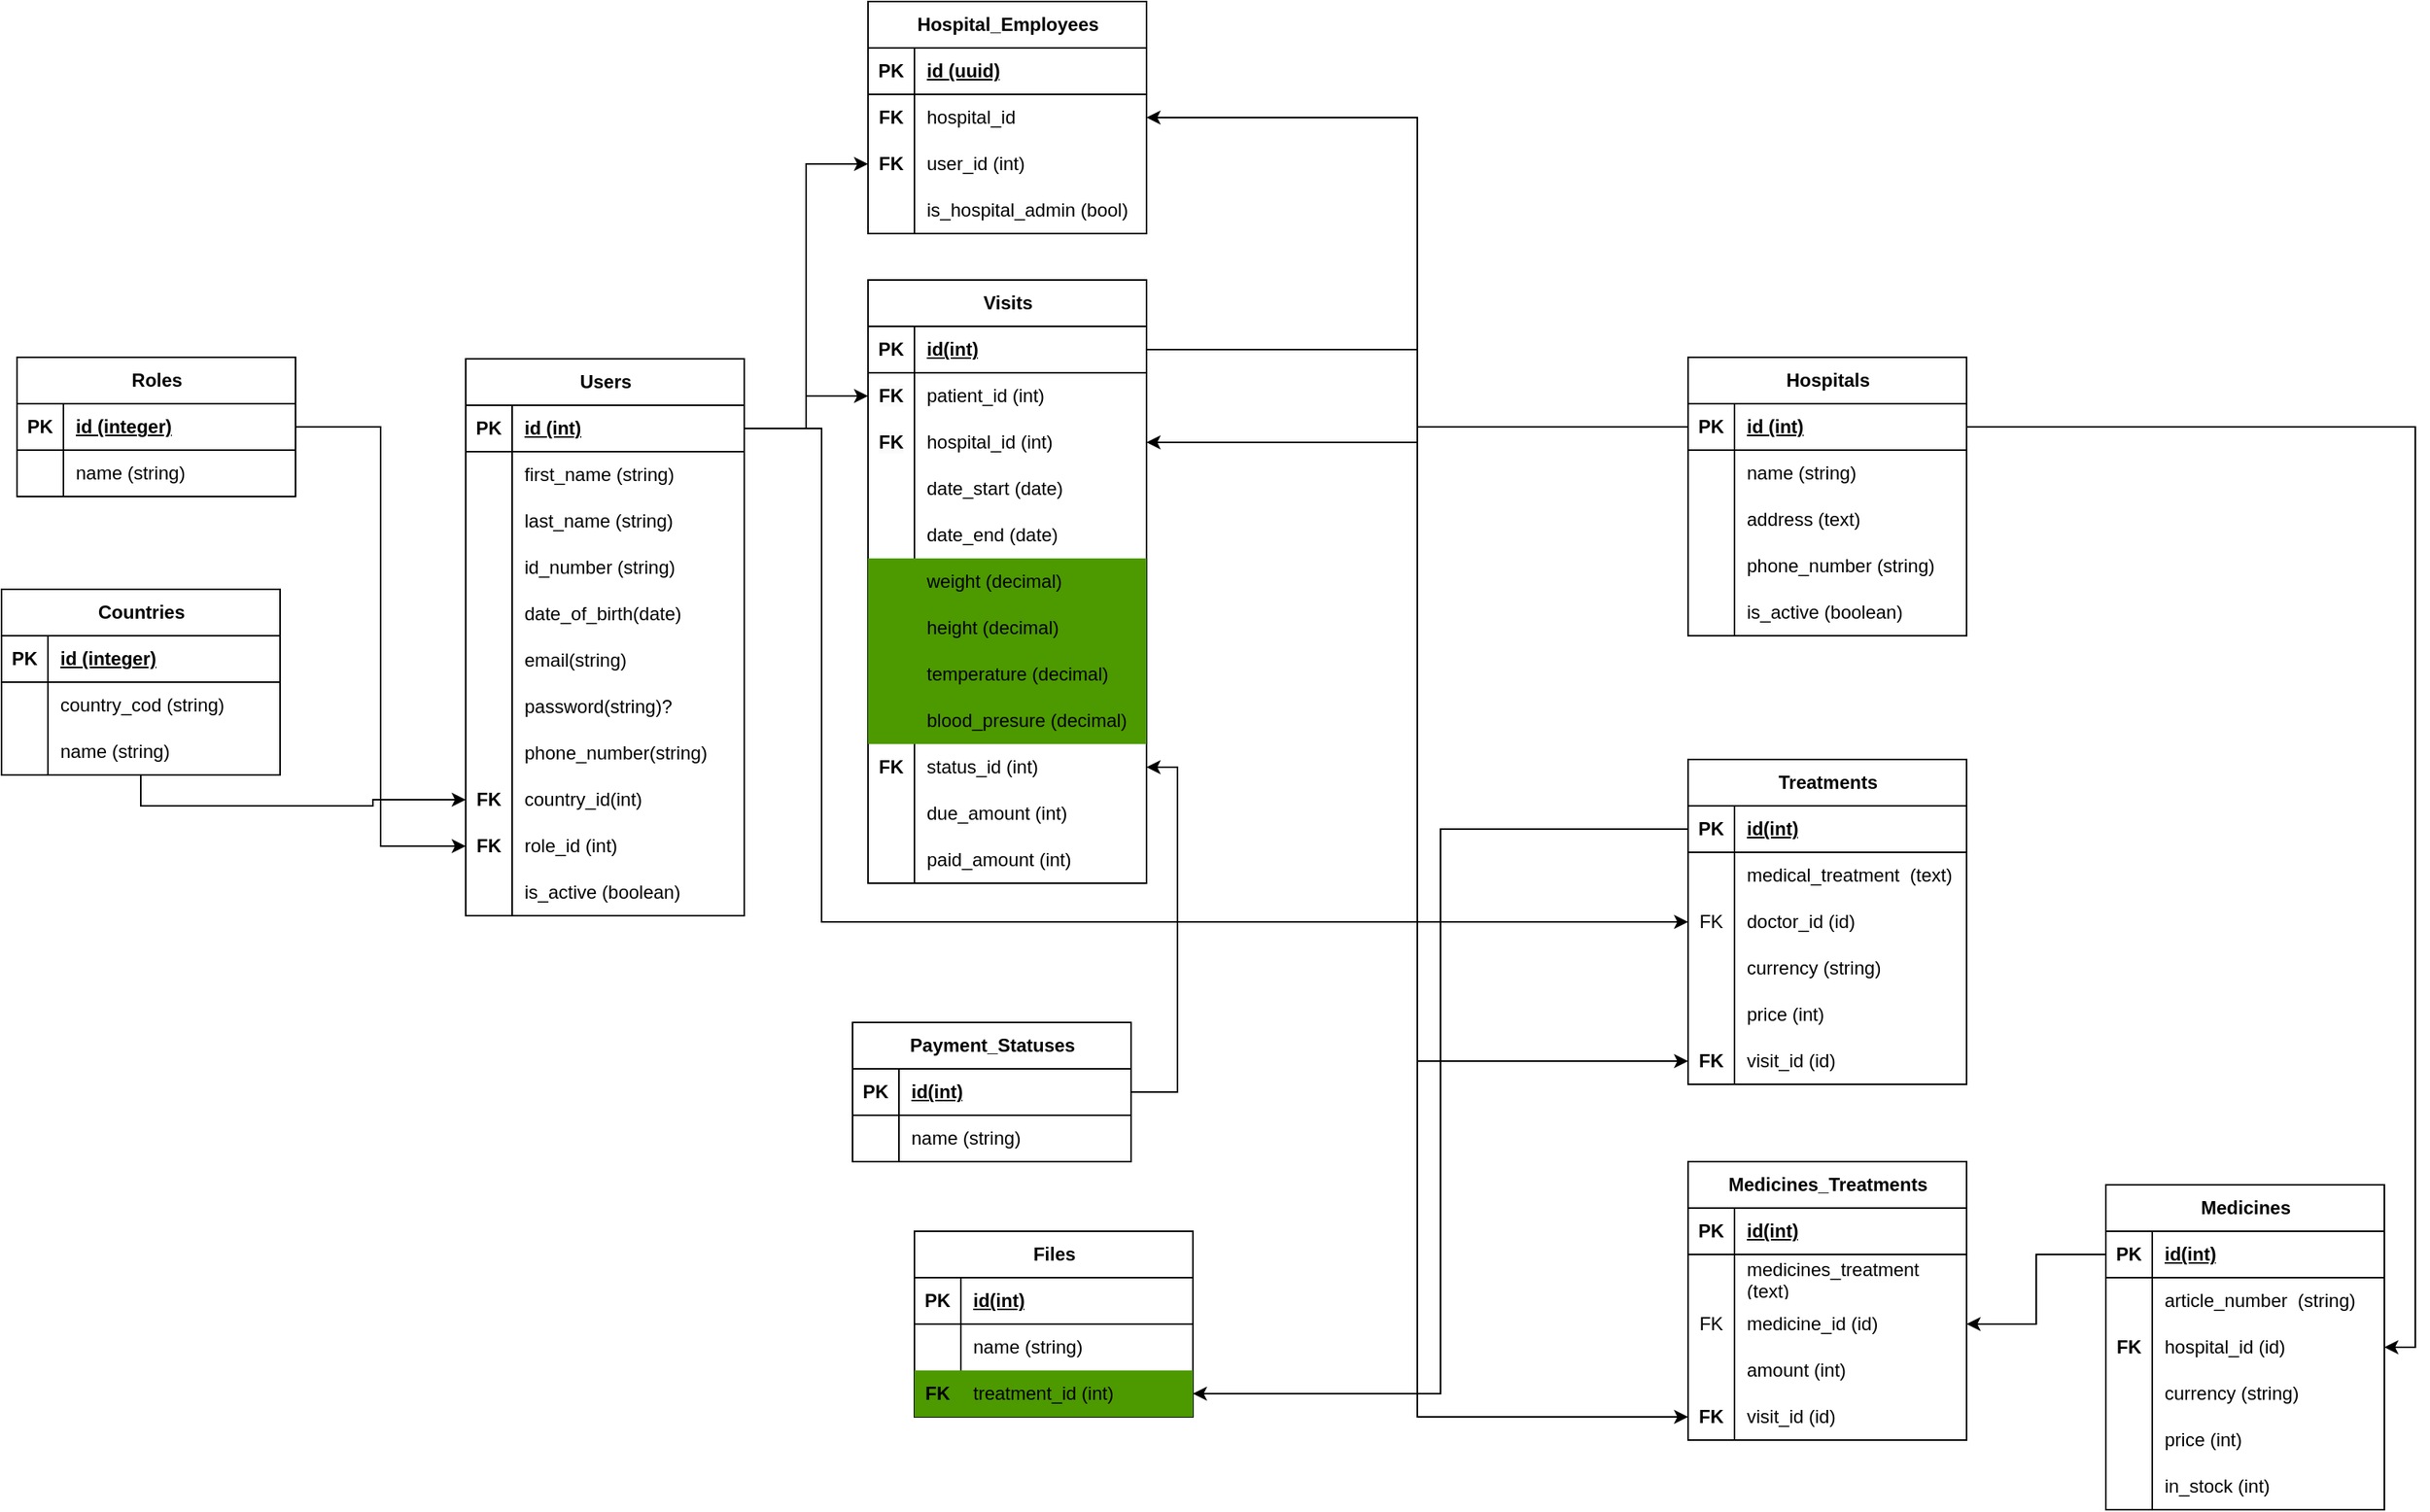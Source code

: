 <mxfile version="22.1.16" type="github">
  <diagram name="Page-1" id="Z6xy5oXHE6aTK1f_eKhN">
    <mxGraphModel dx="1706" dy="866" grid="1" gridSize="10" guides="1" tooltips="1" connect="1" arrows="1" fold="1" page="1" pageScale="1" pageWidth="850" pageHeight="1100" math="0" shadow="0">
      <root>
        <mxCell id="0" />
        <mxCell id="1" parent="0" />
        <mxCell id="tBsrXWRFrcBJyWO5u5Mi-1" value="Roles" style="shape=table;startSize=30;container=1;collapsible=1;childLayout=tableLayout;fixedRows=1;rowLines=0;fontStyle=1;align=center;resizeLast=1;html=1;" parent="1" vertex="1">
          <mxGeometry x="130" y="230" width="180" height="90" as="geometry" />
        </mxCell>
        <mxCell id="tBsrXWRFrcBJyWO5u5Mi-2" value="" style="shape=tableRow;horizontal=0;startSize=0;swimlaneHead=0;swimlaneBody=0;fillColor=none;collapsible=0;dropTarget=0;points=[[0,0.5],[1,0.5]];portConstraint=eastwest;top=0;left=0;right=0;bottom=1;" parent="tBsrXWRFrcBJyWO5u5Mi-1" vertex="1">
          <mxGeometry y="30" width="180" height="30" as="geometry" />
        </mxCell>
        <mxCell id="tBsrXWRFrcBJyWO5u5Mi-3" value="PK" style="shape=partialRectangle;connectable=0;fillColor=none;top=0;left=0;bottom=0;right=0;fontStyle=1;overflow=hidden;whiteSpace=wrap;html=1;" parent="tBsrXWRFrcBJyWO5u5Mi-2" vertex="1">
          <mxGeometry width="30" height="30" as="geometry">
            <mxRectangle width="30" height="30" as="alternateBounds" />
          </mxGeometry>
        </mxCell>
        <mxCell id="tBsrXWRFrcBJyWO5u5Mi-4" value="id (integer)" style="shape=partialRectangle;connectable=0;fillColor=none;top=0;left=0;bottom=0;right=0;align=left;spacingLeft=6;fontStyle=5;overflow=hidden;whiteSpace=wrap;html=1;" parent="tBsrXWRFrcBJyWO5u5Mi-2" vertex="1">
          <mxGeometry x="30" width="150" height="30" as="geometry">
            <mxRectangle width="150" height="30" as="alternateBounds" />
          </mxGeometry>
        </mxCell>
        <mxCell id="tBsrXWRFrcBJyWO5u5Mi-5" value="" style="shape=tableRow;horizontal=0;startSize=0;swimlaneHead=0;swimlaneBody=0;fillColor=none;collapsible=0;dropTarget=0;points=[[0,0.5],[1,0.5]];portConstraint=eastwest;top=0;left=0;right=0;bottom=0;" parent="tBsrXWRFrcBJyWO5u5Mi-1" vertex="1">
          <mxGeometry y="60" width="180" height="30" as="geometry" />
        </mxCell>
        <mxCell id="tBsrXWRFrcBJyWO5u5Mi-6" value="" style="shape=partialRectangle;connectable=0;fillColor=none;top=0;left=0;bottom=0;right=0;editable=1;overflow=hidden;whiteSpace=wrap;html=1;" parent="tBsrXWRFrcBJyWO5u5Mi-5" vertex="1">
          <mxGeometry width="30" height="30" as="geometry">
            <mxRectangle width="30" height="30" as="alternateBounds" />
          </mxGeometry>
        </mxCell>
        <mxCell id="tBsrXWRFrcBJyWO5u5Mi-7" value="name (string)" style="shape=partialRectangle;connectable=0;fillColor=none;top=0;left=0;bottom=0;right=0;align=left;spacingLeft=6;overflow=hidden;whiteSpace=wrap;html=1;" parent="tBsrXWRFrcBJyWO5u5Mi-5" vertex="1">
          <mxGeometry x="30" width="150" height="30" as="geometry">
            <mxRectangle width="150" height="30" as="alternateBounds" />
          </mxGeometry>
        </mxCell>
        <mxCell id="tBsrXWRFrcBJyWO5u5Mi-25" value="Hospitals" style="shape=table;startSize=30;container=1;collapsible=1;childLayout=tableLayout;fixedRows=1;rowLines=0;fontStyle=1;align=center;resizeLast=1;html=1;" parent="1" vertex="1">
          <mxGeometry x="1210" y="230" width="180" height="180" as="geometry" />
        </mxCell>
        <mxCell id="tBsrXWRFrcBJyWO5u5Mi-26" value="" style="shape=tableRow;horizontal=0;startSize=0;swimlaneHead=0;swimlaneBody=0;fillColor=none;collapsible=0;dropTarget=0;points=[[0,0.5],[1,0.5]];portConstraint=eastwest;top=0;left=0;right=0;bottom=1;" parent="tBsrXWRFrcBJyWO5u5Mi-25" vertex="1">
          <mxGeometry y="30" width="180" height="30" as="geometry" />
        </mxCell>
        <mxCell id="tBsrXWRFrcBJyWO5u5Mi-27" value="PK" style="shape=partialRectangle;connectable=0;fillColor=none;top=0;left=0;bottom=0;right=0;fontStyle=1;overflow=hidden;whiteSpace=wrap;html=1;" parent="tBsrXWRFrcBJyWO5u5Mi-26" vertex="1">
          <mxGeometry width="30" height="30" as="geometry">
            <mxRectangle width="30" height="30" as="alternateBounds" />
          </mxGeometry>
        </mxCell>
        <mxCell id="tBsrXWRFrcBJyWO5u5Mi-28" value="id (int)" style="shape=partialRectangle;connectable=0;fillColor=none;top=0;left=0;bottom=0;right=0;align=left;spacingLeft=6;fontStyle=5;overflow=hidden;whiteSpace=wrap;html=1;" parent="tBsrXWRFrcBJyWO5u5Mi-26" vertex="1">
          <mxGeometry x="30" width="150" height="30" as="geometry">
            <mxRectangle width="150" height="30" as="alternateBounds" />
          </mxGeometry>
        </mxCell>
        <mxCell id="tBsrXWRFrcBJyWO5u5Mi-29" value="" style="shape=tableRow;horizontal=0;startSize=0;swimlaneHead=0;swimlaneBody=0;fillColor=none;collapsible=0;dropTarget=0;points=[[0,0.5],[1,0.5]];portConstraint=eastwest;top=0;left=0;right=0;bottom=0;" parent="tBsrXWRFrcBJyWO5u5Mi-25" vertex="1">
          <mxGeometry y="60" width="180" height="30" as="geometry" />
        </mxCell>
        <mxCell id="tBsrXWRFrcBJyWO5u5Mi-30" value="" style="shape=partialRectangle;connectable=0;fillColor=none;top=0;left=0;bottom=0;right=0;editable=1;overflow=hidden;whiteSpace=wrap;html=1;" parent="tBsrXWRFrcBJyWO5u5Mi-29" vertex="1">
          <mxGeometry width="30" height="30" as="geometry">
            <mxRectangle width="30" height="30" as="alternateBounds" />
          </mxGeometry>
        </mxCell>
        <mxCell id="tBsrXWRFrcBJyWO5u5Mi-31" value="name (string)" style="shape=partialRectangle;connectable=0;fillColor=none;top=0;left=0;bottom=0;right=0;align=left;spacingLeft=6;overflow=hidden;whiteSpace=wrap;html=1;" parent="tBsrXWRFrcBJyWO5u5Mi-29" vertex="1">
          <mxGeometry x="30" width="150" height="30" as="geometry">
            <mxRectangle width="150" height="30" as="alternateBounds" />
          </mxGeometry>
        </mxCell>
        <mxCell id="tBsrXWRFrcBJyWO5u5Mi-32" value="" style="shape=tableRow;horizontal=0;startSize=0;swimlaneHead=0;swimlaneBody=0;fillColor=none;collapsible=0;dropTarget=0;points=[[0,0.5],[1,0.5]];portConstraint=eastwest;top=0;left=0;right=0;bottom=0;" parent="tBsrXWRFrcBJyWO5u5Mi-25" vertex="1">
          <mxGeometry y="90" width="180" height="30" as="geometry" />
        </mxCell>
        <mxCell id="tBsrXWRFrcBJyWO5u5Mi-33" value="" style="shape=partialRectangle;connectable=0;fillColor=none;top=0;left=0;bottom=0;right=0;editable=1;overflow=hidden;whiteSpace=wrap;html=1;" parent="tBsrXWRFrcBJyWO5u5Mi-32" vertex="1">
          <mxGeometry width="30" height="30" as="geometry">
            <mxRectangle width="30" height="30" as="alternateBounds" />
          </mxGeometry>
        </mxCell>
        <mxCell id="tBsrXWRFrcBJyWO5u5Mi-34" value="address (text)" style="shape=partialRectangle;connectable=0;fillColor=none;top=0;left=0;bottom=0;right=0;align=left;spacingLeft=6;overflow=hidden;whiteSpace=wrap;html=1;" parent="tBsrXWRFrcBJyWO5u5Mi-32" vertex="1">
          <mxGeometry x="30" width="150" height="30" as="geometry">
            <mxRectangle width="150" height="30" as="alternateBounds" />
          </mxGeometry>
        </mxCell>
        <mxCell id="tBsrXWRFrcBJyWO5u5Mi-146" value="" style="shape=tableRow;horizontal=0;startSize=0;swimlaneHead=0;swimlaneBody=0;fillColor=none;collapsible=0;dropTarget=0;points=[[0,0.5],[1,0.5]];portConstraint=eastwest;top=0;left=0;right=0;bottom=0;" parent="tBsrXWRFrcBJyWO5u5Mi-25" vertex="1">
          <mxGeometry y="120" width="180" height="30" as="geometry" />
        </mxCell>
        <mxCell id="tBsrXWRFrcBJyWO5u5Mi-147" value="" style="shape=partialRectangle;connectable=0;fillColor=none;top=0;left=0;bottom=0;right=0;editable=1;overflow=hidden;whiteSpace=wrap;html=1;" parent="tBsrXWRFrcBJyWO5u5Mi-146" vertex="1">
          <mxGeometry width="30" height="30" as="geometry">
            <mxRectangle width="30" height="30" as="alternateBounds" />
          </mxGeometry>
        </mxCell>
        <mxCell id="tBsrXWRFrcBJyWO5u5Mi-148" value="phone_number (string)" style="shape=partialRectangle;connectable=0;fillColor=none;top=0;left=0;bottom=0;right=0;align=left;spacingLeft=6;overflow=hidden;whiteSpace=wrap;html=1;" parent="tBsrXWRFrcBJyWO5u5Mi-146" vertex="1">
          <mxGeometry x="30" width="150" height="30" as="geometry">
            <mxRectangle width="150" height="30" as="alternateBounds" />
          </mxGeometry>
        </mxCell>
        <mxCell id="tBsrXWRFrcBJyWO5u5Mi-140" value="" style="shape=tableRow;horizontal=0;startSize=0;swimlaneHead=0;swimlaneBody=0;fillColor=none;collapsible=0;dropTarget=0;points=[[0,0.5],[1,0.5]];portConstraint=eastwest;top=0;left=0;right=0;bottom=0;" parent="tBsrXWRFrcBJyWO5u5Mi-25" vertex="1">
          <mxGeometry y="150" width="180" height="30" as="geometry" />
        </mxCell>
        <mxCell id="tBsrXWRFrcBJyWO5u5Mi-141" value="" style="shape=partialRectangle;connectable=0;fillColor=none;top=0;left=0;bottom=0;right=0;editable=1;overflow=hidden;whiteSpace=wrap;html=1;" parent="tBsrXWRFrcBJyWO5u5Mi-140" vertex="1">
          <mxGeometry width="30" height="30" as="geometry">
            <mxRectangle width="30" height="30" as="alternateBounds" />
          </mxGeometry>
        </mxCell>
        <mxCell id="tBsrXWRFrcBJyWO5u5Mi-142" value="is_active (boolean)" style="shape=partialRectangle;connectable=0;fillColor=none;top=0;left=0;bottom=0;right=0;align=left;spacingLeft=6;overflow=hidden;whiteSpace=wrap;html=1;" parent="tBsrXWRFrcBJyWO5u5Mi-140" vertex="1">
          <mxGeometry x="30" width="150" height="30" as="geometry">
            <mxRectangle width="150" height="30" as="alternateBounds" />
          </mxGeometry>
        </mxCell>
        <mxCell id="tBsrXWRFrcBJyWO5u5Mi-56" value="Users" style="shape=table;startSize=30;container=1;collapsible=1;childLayout=tableLayout;fixedRows=1;rowLines=0;fontStyle=1;align=center;resizeLast=1;html=1;" parent="1" vertex="1">
          <mxGeometry x="420" y="231" width="180" height="360" as="geometry" />
        </mxCell>
        <mxCell id="tBsrXWRFrcBJyWO5u5Mi-57" value="" style="shape=tableRow;horizontal=0;startSize=0;swimlaneHead=0;swimlaneBody=0;fillColor=none;collapsible=0;dropTarget=0;points=[[0,0.5],[1,0.5]];portConstraint=eastwest;top=0;left=0;right=0;bottom=1;" parent="tBsrXWRFrcBJyWO5u5Mi-56" vertex="1">
          <mxGeometry y="30" width="180" height="30" as="geometry" />
        </mxCell>
        <mxCell id="tBsrXWRFrcBJyWO5u5Mi-58" value="PK" style="shape=partialRectangle;connectable=0;fillColor=none;top=0;left=0;bottom=0;right=0;fontStyle=1;overflow=hidden;whiteSpace=wrap;html=1;" parent="tBsrXWRFrcBJyWO5u5Mi-57" vertex="1">
          <mxGeometry width="30" height="30" as="geometry">
            <mxRectangle width="30" height="30" as="alternateBounds" />
          </mxGeometry>
        </mxCell>
        <mxCell id="tBsrXWRFrcBJyWO5u5Mi-59" value="id (int)" style="shape=partialRectangle;connectable=0;fillColor=none;top=0;left=0;bottom=0;right=0;align=left;spacingLeft=6;fontStyle=5;overflow=hidden;whiteSpace=wrap;html=1;" parent="tBsrXWRFrcBJyWO5u5Mi-57" vertex="1">
          <mxGeometry x="30" width="150" height="30" as="geometry">
            <mxRectangle width="150" height="30" as="alternateBounds" />
          </mxGeometry>
        </mxCell>
        <mxCell id="tBsrXWRFrcBJyWO5u5Mi-60" value="" style="shape=tableRow;horizontal=0;startSize=0;swimlaneHead=0;swimlaneBody=0;fillColor=none;collapsible=0;dropTarget=0;points=[[0,0.5],[1,0.5]];portConstraint=eastwest;top=0;left=0;right=0;bottom=0;" parent="tBsrXWRFrcBJyWO5u5Mi-56" vertex="1">
          <mxGeometry y="60" width="180" height="30" as="geometry" />
        </mxCell>
        <mxCell id="tBsrXWRFrcBJyWO5u5Mi-61" value="" style="shape=partialRectangle;connectable=0;fillColor=none;top=0;left=0;bottom=0;right=0;editable=1;overflow=hidden;whiteSpace=wrap;html=1;" parent="tBsrXWRFrcBJyWO5u5Mi-60" vertex="1">
          <mxGeometry width="30" height="30" as="geometry">
            <mxRectangle width="30" height="30" as="alternateBounds" />
          </mxGeometry>
        </mxCell>
        <mxCell id="tBsrXWRFrcBJyWO5u5Mi-62" value="first_name (string)" style="shape=partialRectangle;connectable=0;fillColor=none;top=0;left=0;bottom=0;right=0;align=left;spacingLeft=6;overflow=hidden;whiteSpace=wrap;html=1;" parent="tBsrXWRFrcBJyWO5u5Mi-60" vertex="1">
          <mxGeometry x="30" width="150" height="30" as="geometry">
            <mxRectangle width="150" height="30" as="alternateBounds" />
          </mxGeometry>
        </mxCell>
        <mxCell id="tBsrXWRFrcBJyWO5u5Mi-63" value="" style="shape=tableRow;horizontal=0;startSize=0;swimlaneHead=0;swimlaneBody=0;fillColor=none;collapsible=0;dropTarget=0;points=[[0,0.5],[1,0.5]];portConstraint=eastwest;top=0;left=0;right=0;bottom=0;" parent="tBsrXWRFrcBJyWO5u5Mi-56" vertex="1">
          <mxGeometry y="90" width="180" height="30" as="geometry" />
        </mxCell>
        <mxCell id="tBsrXWRFrcBJyWO5u5Mi-64" value="" style="shape=partialRectangle;connectable=0;fillColor=none;top=0;left=0;bottom=0;right=0;editable=1;overflow=hidden;whiteSpace=wrap;html=1;" parent="tBsrXWRFrcBJyWO5u5Mi-63" vertex="1">
          <mxGeometry width="30" height="30" as="geometry">
            <mxRectangle width="30" height="30" as="alternateBounds" />
          </mxGeometry>
        </mxCell>
        <mxCell id="tBsrXWRFrcBJyWO5u5Mi-65" value="last_name (string)" style="shape=partialRectangle;connectable=0;fillColor=none;top=0;left=0;bottom=0;right=0;align=left;spacingLeft=6;overflow=hidden;whiteSpace=wrap;html=1;" parent="tBsrXWRFrcBJyWO5u5Mi-63" vertex="1">
          <mxGeometry x="30" width="150" height="30" as="geometry">
            <mxRectangle width="150" height="30" as="alternateBounds" />
          </mxGeometry>
        </mxCell>
        <mxCell id="tBsrXWRFrcBJyWO5u5Mi-66" value="" style="shape=tableRow;horizontal=0;startSize=0;swimlaneHead=0;swimlaneBody=0;fillColor=none;collapsible=0;dropTarget=0;points=[[0,0.5],[1,0.5]];portConstraint=eastwest;top=0;left=0;right=0;bottom=0;" parent="tBsrXWRFrcBJyWO5u5Mi-56" vertex="1">
          <mxGeometry y="120" width="180" height="30" as="geometry" />
        </mxCell>
        <mxCell id="tBsrXWRFrcBJyWO5u5Mi-67" value="" style="shape=partialRectangle;connectable=0;fillColor=none;top=0;left=0;bottom=0;right=0;editable=1;overflow=hidden;whiteSpace=wrap;html=1;" parent="tBsrXWRFrcBJyWO5u5Mi-66" vertex="1">
          <mxGeometry width="30" height="30" as="geometry">
            <mxRectangle width="30" height="30" as="alternateBounds" />
          </mxGeometry>
        </mxCell>
        <mxCell id="tBsrXWRFrcBJyWO5u5Mi-68" value="id_number (string)" style="shape=partialRectangle;connectable=0;fillColor=none;top=0;left=0;bottom=0;right=0;align=left;spacingLeft=6;overflow=hidden;whiteSpace=wrap;html=1;" parent="tBsrXWRFrcBJyWO5u5Mi-66" vertex="1">
          <mxGeometry x="30" width="150" height="30" as="geometry">
            <mxRectangle width="150" height="30" as="alternateBounds" />
          </mxGeometry>
        </mxCell>
        <mxCell id="tBsrXWRFrcBJyWO5u5Mi-69" value="" style="shape=tableRow;horizontal=0;startSize=0;swimlaneHead=0;swimlaneBody=0;fillColor=none;collapsible=0;dropTarget=0;points=[[0,0.5],[1,0.5]];portConstraint=eastwest;top=0;left=0;right=0;bottom=0;" parent="tBsrXWRFrcBJyWO5u5Mi-56" vertex="1">
          <mxGeometry y="150" width="180" height="30" as="geometry" />
        </mxCell>
        <mxCell id="tBsrXWRFrcBJyWO5u5Mi-70" value="" style="shape=partialRectangle;connectable=0;fillColor=none;top=0;left=0;bottom=0;right=0;editable=1;overflow=hidden;whiteSpace=wrap;html=1;" parent="tBsrXWRFrcBJyWO5u5Mi-69" vertex="1">
          <mxGeometry width="30" height="30" as="geometry">
            <mxRectangle width="30" height="30" as="alternateBounds" />
          </mxGeometry>
        </mxCell>
        <mxCell id="tBsrXWRFrcBJyWO5u5Mi-71" value="date_of_birth(date)" style="shape=partialRectangle;connectable=0;fillColor=none;top=0;left=0;bottom=0;right=0;align=left;spacingLeft=6;overflow=hidden;whiteSpace=wrap;html=1;" parent="tBsrXWRFrcBJyWO5u5Mi-69" vertex="1">
          <mxGeometry x="30" width="150" height="30" as="geometry">
            <mxRectangle width="150" height="30" as="alternateBounds" />
          </mxGeometry>
        </mxCell>
        <mxCell id="tBsrXWRFrcBJyWO5u5Mi-75" value="" style="shape=tableRow;horizontal=0;startSize=0;swimlaneHead=0;swimlaneBody=0;fillColor=none;collapsible=0;dropTarget=0;points=[[0,0.5],[1,0.5]];portConstraint=eastwest;top=0;left=0;right=0;bottom=0;" parent="tBsrXWRFrcBJyWO5u5Mi-56" vertex="1">
          <mxGeometry y="180" width="180" height="30" as="geometry" />
        </mxCell>
        <mxCell id="tBsrXWRFrcBJyWO5u5Mi-76" value="" style="shape=partialRectangle;connectable=0;fillColor=none;top=0;left=0;bottom=0;right=0;editable=1;overflow=hidden;whiteSpace=wrap;html=1;" parent="tBsrXWRFrcBJyWO5u5Mi-75" vertex="1">
          <mxGeometry width="30" height="30" as="geometry">
            <mxRectangle width="30" height="30" as="alternateBounds" />
          </mxGeometry>
        </mxCell>
        <mxCell id="tBsrXWRFrcBJyWO5u5Mi-77" value="email(string)" style="shape=partialRectangle;connectable=0;fillColor=none;top=0;left=0;bottom=0;right=0;align=left;spacingLeft=6;overflow=hidden;whiteSpace=wrap;html=1;" parent="tBsrXWRFrcBJyWO5u5Mi-75" vertex="1">
          <mxGeometry x="30" width="150" height="30" as="geometry">
            <mxRectangle width="150" height="30" as="alternateBounds" />
          </mxGeometry>
        </mxCell>
        <mxCell id="tBsrXWRFrcBJyWO5u5Mi-91" value="" style="shape=tableRow;horizontal=0;startSize=0;swimlaneHead=0;swimlaneBody=0;fillColor=none;collapsible=0;dropTarget=0;points=[[0,0.5],[1,0.5]];portConstraint=eastwest;top=0;left=0;right=0;bottom=0;" parent="tBsrXWRFrcBJyWO5u5Mi-56" vertex="1">
          <mxGeometry y="210" width="180" height="30" as="geometry" />
        </mxCell>
        <mxCell id="tBsrXWRFrcBJyWO5u5Mi-92" value="" style="shape=partialRectangle;connectable=0;fillColor=none;top=0;left=0;bottom=0;right=0;editable=1;overflow=hidden;whiteSpace=wrap;html=1;" parent="tBsrXWRFrcBJyWO5u5Mi-91" vertex="1">
          <mxGeometry width="30" height="30" as="geometry">
            <mxRectangle width="30" height="30" as="alternateBounds" />
          </mxGeometry>
        </mxCell>
        <mxCell id="tBsrXWRFrcBJyWO5u5Mi-93" value="password(string)?" style="shape=partialRectangle;connectable=0;fillColor=none;top=0;left=0;bottom=0;right=0;align=left;spacingLeft=6;overflow=hidden;whiteSpace=wrap;html=1;" parent="tBsrXWRFrcBJyWO5u5Mi-91" vertex="1">
          <mxGeometry x="30" width="150" height="30" as="geometry">
            <mxRectangle width="150" height="30" as="alternateBounds" />
          </mxGeometry>
        </mxCell>
        <mxCell id="tBsrXWRFrcBJyWO5u5Mi-78" value="" style="shape=tableRow;horizontal=0;startSize=0;swimlaneHead=0;swimlaneBody=0;fillColor=none;collapsible=0;dropTarget=0;points=[[0,0.5],[1,0.5]];portConstraint=eastwest;top=0;left=0;right=0;bottom=0;" parent="tBsrXWRFrcBJyWO5u5Mi-56" vertex="1">
          <mxGeometry y="240" width="180" height="30" as="geometry" />
        </mxCell>
        <mxCell id="tBsrXWRFrcBJyWO5u5Mi-79" value="" style="shape=partialRectangle;connectable=0;fillColor=none;top=0;left=0;bottom=0;right=0;editable=1;overflow=hidden;whiteSpace=wrap;html=1;" parent="tBsrXWRFrcBJyWO5u5Mi-78" vertex="1">
          <mxGeometry width="30" height="30" as="geometry">
            <mxRectangle width="30" height="30" as="alternateBounds" />
          </mxGeometry>
        </mxCell>
        <mxCell id="tBsrXWRFrcBJyWO5u5Mi-80" value="phone_number(string)" style="shape=partialRectangle;connectable=0;fillColor=none;top=0;left=0;bottom=0;right=0;align=left;spacingLeft=6;overflow=hidden;whiteSpace=wrap;html=1;" parent="tBsrXWRFrcBJyWO5u5Mi-78" vertex="1">
          <mxGeometry x="30" width="150" height="30" as="geometry">
            <mxRectangle width="150" height="30" as="alternateBounds" />
          </mxGeometry>
        </mxCell>
        <mxCell id="tBsrXWRFrcBJyWO5u5Mi-81" value="" style="shape=tableRow;horizontal=0;startSize=0;swimlaneHead=0;swimlaneBody=0;fillColor=none;collapsible=0;dropTarget=0;points=[[0,0.5],[1,0.5]];portConstraint=eastwest;top=0;left=0;right=0;bottom=0;" parent="tBsrXWRFrcBJyWO5u5Mi-56" vertex="1">
          <mxGeometry y="270" width="180" height="30" as="geometry" />
        </mxCell>
        <mxCell id="tBsrXWRFrcBJyWO5u5Mi-82" value="&lt;b&gt;FK&lt;/b&gt;" style="shape=partialRectangle;connectable=0;fillColor=none;top=0;left=0;bottom=0;right=0;editable=1;overflow=hidden;whiteSpace=wrap;html=1;" parent="tBsrXWRFrcBJyWO5u5Mi-81" vertex="1">
          <mxGeometry width="30" height="30" as="geometry">
            <mxRectangle width="30" height="30" as="alternateBounds" />
          </mxGeometry>
        </mxCell>
        <mxCell id="tBsrXWRFrcBJyWO5u5Mi-83" value="country_id(int)" style="shape=partialRectangle;connectable=0;fillColor=none;top=0;left=0;bottom=0;right=0;align=left;spacingLeft=6;overflow=hidden;whiteSpace=wrap;html=1;" parent="tBsrXWRFrcBJyWO5u5Mi-81" vertex="1">
          <mxGeometry x="30" width="150" height="30" as="geometry">
            <mxRectangle width="150" height="30" as="alternateBounds" />
          </mxGeometry>
        </mxCell>
        <mxCell id="tBsrXWRFrcBJyWO5u5Mi-72" value="" style="shape=tableRow;horizontal=0;startSize=0;swimlaneHead=0;swimlaneBody=0;fillColor=none;collapsible=0;dropTarget=0;points=[[0,0.5],[1,0.5]];portConstraint=eastwest;top=0;left=0;right=0;bottom=0;" parent="tBsrXWRFrcBJyWO5u5Mi-56" vertex="1">
          <mxGeometry y="300" width="180" height="30" as="geometry" />
        </mxCell>
        <mxCell id="tBsrXWRFrcBJyWO5u5Mi-73" value="&lt;b&gt;FK&lt;/b&gt;" style="shape=partialRectangle;connectable=0;fillColor=none;top=0;left=0;bottom=0;right=0;editable=1;overflow=hidden;whiteSpace=wrap;html=1;" parent="tBsrXWRFrcBJyWO5u5Mi-72" vertex="1">
          <mxGeometry width="30" height="30" as="geometry">
            <mxRectangle width="30" height="30" as="alternateBounds" />
          </mxGeometry>
        </mxCell>
        <mxCell id="tBsrXWRFrcBJyWO5u5Mi-74" value="role_id (int)" style="shape=partialRectangle;connectable=0;fillColor=none;top=0;left=0;bottom=0;right=0;align=left;spacingLeft=6;overflow=hidden;whiteSpace=wrap;html=1;" parent="tBsrXWRFrcBJyWO5u5Mi-72" vertex="1">
          <mxGeometry x="30" width="150" height="30" as="geometry">
            <mxRectangle width="150" height="30" as="alternateBounds" />
          </mxGeometry>
        </mxCell>
        <mxCell id="tBsrXWRFrcBJyWO5u5Mi-143" value="" style="shape=tableRow;horizontal=0;startSize=0;swimlaneHead=0;swimlaneBody=0;fillColor=none;collapsible=0;dropTarget=0;points=[[0,0.5],[1,0.5]];portConstraint=eastwest;top=0;left=0;right=0;bottom=0;" parent="tBsrXWRFrcBJyWO5u5Mi-56" vertex="1">
          <mxGeometry y="330" width="180" height="30" as="geometry" />
        </mxCell>
        <mxCell id="tBsrXWRFrcBJyWO5u5Mi-144" value="" style="shape=partialRectangle;connectable=0;fillColor=none;top=0;left=0;bottom=0;right=0;editable=1;overflow=hidden;whiteSpace=wrap;html=1;" parent="tBsrXWRFrcBJyWO5u5Mi-143" vertex="1">
          <mxGeometry width="30" height="30" as="geometry">
            <mxRectangle width="30" height="30" as="alternateBounds" />
          </mxGeometry>
        </mxCell>
        <mxCell id="tBsrXWRFrcBJyWO5u5Mi-145" value="is_active (boolean)" style="shape=partialRectangle;connectable=0;fillColor=none;top=0;left=0;bottom=0;right=0;align=left;spacingLeft=6;overflow=hidden;whiteSpace=wrap;html=1;" parent="tBsrXWRFrcBJyWO5u5Mi-143" vertex="1">
          <mxGeometry x="30" width="150" height="30" as="geometry">
            <mxRectangle width="150" height="30" as="alternateBounds" />
          </mxGeometry>
        </mxCell>
        <mxCell id="tBsrXWRFrcBJyWO5u5Mi-94" style="edgeStyle=orthogonalEdgeStyle;rounded=0;orthogonalLoop=1;jettySize=auto;html=1;" parent="1" source="tBsrXWRFrcBJyWO5u5Mi-84" target="tBsrXWRFrcBJyWO5u5Mi-81" edge="1">
          <mxGeometry relative="1" as="geometry" />
        </mxCell>
        <mxCell id="tBsrXWRFrcBJyWO5u5Mi-84" value="Countries" style="shape=table;startSize=30;container=1;collapsible=1;childLayout=tableLayout;fixedRows=1;rowLines=0;fontStyle=1;align=center;resizeLast=1;html=1;" parent="1" vertex="1">
          <mxGeometry x="120" y="380" width="180" height="120" as="geometry" />
        </mxCell>
        <mxCell id="tBsrXWRFrcBJyWO5u5Mi-85" value="" style="shape=tableRow;horizontal=0;startSize=0;swimlaneHead=0;swimlaneBody=0;fillColor=none;collapsible=0;dropTarget=0;points=[[0,0.5],[1,0.5]];portConstraint=eastwest;top=0;left=0;right=0;bottom=1;" parent="tBsrXWRFrcBJyWO5u5Mi-84" vertex="1">
          <mxGeometry y="30" width="180" height="30" as="geometry" />
        </mxCell>
        <mxCell id="tBsrXWRFrcBJyWO5u5Mi-86" value="PK" style="shape=partialRectangle;connectable=0;fillColor=none;top=0;left=0;bottom=0;right=0;fontStyle=1;overflow=hidden;whiteSpace=wrap;html=1;" parent="tBsrXWRFrcBJyWO5u5Mi-85" vertex="1">
          <mxGeometry width="30" height="30" as="geometry">
            <mxRectangle width="30" height="30" as="alternateBounds" />
          </mxGeometry>
        </mxCell>
        <mxCell id="tBsrXWRFrcBJyWO5u5Mi-87" value="id (integer)" style="shape=partialRectangle;connectable=0;fillColor=none;top=0;left=0;bottom=0;right=0;align=left;spacingLeft=6;fontStyle=5;overflow=hidden;whiteSpace=wrap;html=1;" parent="tBsrXWRFrcBJyWO5u5Mi-85" vertex="1">
          <mxGeometry x="30" width="150" height="30" as="geometry">
            <mxRectangle width="150" height="30" as="alternateBounds" />
          </mxGeometry>
        </mxCell>
        <mxCell id="tBsrXWRFrcBJyWO5u5Mi-88" value="" style="shape=tableRow;horizontal=0;startSize=0;swimlaneHead=0;swimlaneBody=0;fillColor=none;collapsible=0;dropTarget=0;points=[[0,0.5],[1,0.5]];portConstraint=eastwest;top=0;left=0;right=0;bottom=0;" parent="tBsrXWRFrcBJyWO5u5Mi-84" vertex="1">
          <mxGeometry y="60" width="180" height="30" as="geometry" />
        </mxCell>
        <mxCell id="tBsrXWRFrcBJyWO5u5Mi-89" value="" style="shape=partialRectangle;connectable=0;fillColor=none;top=0;left=0;bottom=0;right=0;editable=1;overflow=hidden;whiteSpace=wrap;html=1;" parent="tBsrXWRFrcBJyWO5u5Mi-88" vertex="1">
          <mxGeometry width="30" height="30" as="geometry">
            <mxRectangle width="30" height="30" as="alternateBounds" />
          </mxGeometry>
        </mxCell>
        <mxCell id="tBsrXWRFrcBJyWO5u5Mi-90" value="country_cod (string)" style="shape=partialRectangle;connectable=0;fillColor=none;top=0;left=0;bottom=0;right=0;align=left;spacingLeft=6;overflow=hidden;whiteSpace=wrap;html=1;" parent="tBsrXWRFrcBJyWO5u5Mi-88" vertex="1">
          <mxGeometry x="30" width="150" height="30" as="geometry">
            <mxRectangle width="150" height="30" as="alternateBounds" />
          </mxGeometry>
        </mxCell>
        <mxCell id="tBsrXWRFrcBJyWO5u5Mi-288" value="" style="shape=tableRow;horizontal=0;startSize=0;swimlaneHead=0;swimlaneBody=0;fillColor=none;collapsible=0;dropTarget=0;points=[[0,0.5],[1,0.5]];portConstraint=eastwest;top=0;left=0;right=0;bottom=0;" parent="tBsrXWRFrcBJyWO5u5Mi-84" vertex="1">
          <mxGeometry y="90" width="180" height="30" as="geometry" />
        </mxCell>
        <mxCell id="tBsrXWRFrcBJyWO5u5Mi-289" value="" style="shape=partialRectangle;connectable=0;fillColor=none;top=0;left=0;bottom=0;right=0;editable=1;overflow=hidden;whiteSpace=wrap;html=1;" parent="tBsrXWRFrcBJyWO5u5Mi-288" vertex="1">
          <mxGeometry width="30" height="30" as="geometry">
            <mxRectangle width="30" height="30" as="alternateBounds" />
          </mxGeometry>
        </mxCell>
        <mxCell id="tBsrXWRFrcBJyWO5u5Mi-290" value="name (string)" style="shape=partialRectangle;connectable=0;fillColor=none;top=0;left=0;bottom=0;right=0;align=left;spacingLeft=6;overflow=hidden;whiteSpace=wrap;html=1;" parent="tBsrXWRFrcBJyWO5u5Mi-288" vertex="1">
          <mxGeometry x="30" width="150" height="30" as="geometry">
            <mxRectangle width="150" height="30" as="alternateBounds" />
          </mxGeometry>
        </mxCell>
        <mxCell id="tBsrXWRFrcBJyWO5u5Mi-95" style="edgeStyle=orthogonalEdgeStyle;rounded=0;orthogonalLoop=1;jettySize=auto;html=1;entryX=0;entryY=0.5;entryDx=0;entryDy=0;" parent="1" source="tBsrXWRFrcBJyWO5u5Mi-2" target="tBsrXWRFrcBJyWO5u5Mi-72" edge="1">
          <mxGeometry relative="1" as="geometry" />
        </mxCell>
        <mxCell id="tBsrXWRFrcBJyWO5u5Mi-97" value="Visits" style="shape=table;startSize=30;container=1;collapsible=1;childLayout=tableLayout;fixedRows=1;rowLines=0;fontStyle=1;align=center;resizeLast=1;html=1;" parent="1" vertex="1">
          <mxGeometry x="680" y="180" width="180" height="390" as="geometry" />
        </mxCell>
        <mxCell id="tBsrXWRFrcBJyWO5u5Mi-98" value="" style="shape=tableRow;horizontal=0;startSize=0;swimlaneHead=0;swimlaneBody=0;fillColor=none;collapsible=0;dropTarget=0;points=[[0,0.5],[1,0.5]];portConstraint=eastwest;top=0;left=0;right=0;bottom=1;" parent="tBsrXWRFrcBJyWO5u5Mi-97" vertex="1">
          <mxGeometry y="30" width="180" height="30" as="geometry" />
        </mxCell>
        <mxCell id="tBsrXWRFrcBJyWO5u5Mi-99" value="PK" style="shape=partialRectangle;connectable=0;fillColor=none;top=0;left=0;bottom=0;right=0;fontStyle=1;overflow=hidden;whiteSpace=wrap;html=1;" parent="tBsrXWRFrcBJyWO5u5Mi-98" vertex="1">
          <mxGeometry width="30" height="30" as="geometry">
            <mxRectangle width="30" height="30" as="alternateBounds" />
          </mxGeometry>
        </mxCell>
        <mxCell id="tBsrXWRFrcBJyWO5u5Mi-100" value="id(int)" style="shape=partialRectangle;connectable=0;fillColor=none;top=0;left=0;bottom=0;right=0;align=left;spacingLeft=6;fontStyle=5;overflow=hidden;whiteSpace=wrap;html=1;" parent="tBsrXWRFrcBJyWO5u5Mi-98" vertex="1">
          <mxGeometry x="30" width="150" height="30" as="geometry">
            <mxRectangle width="150" height="30" as="alternateBounds" />
          </mxGeometry>
        </mxCell>
        <mxCell id="tBsrXWRFrcBJyWO5u5Mi-101" value="" style="shape=tableRow;horizontal=0;startSize=0;swimlaneHead=0;swimlaneBody=0;fillColor=none;collapsible=0;dropTarget=0;points=[[0,0.5],[1,0.5]];portConstraint=eastwest;top=0;left=0;right=0;bottom=0;" parent="tBsrXWRFrcBJyWO5u5Mi-97" vertex="1">
          <mxGeometry y="60" width="180" height="30" as="geometry" />
        </mxCell>
        <mxCell id="tBsrXWRFrcBJyWO5u5Mi-102" value="&lt;meta charset=&quot;utf-8&quot;&gt;&lt;b style=&quot;border-color: var(--border-color); color: rgb(0, 0, 0); font-family: Helvetica; font-size: 12px; font-style: normal; font-variant-ligatures: normal; font-variant-caps: normal; letter-spacing: normal; orphans: 2; text-align: center; text-indent: 0px; text-transform: none; widows: 2; word-spacing: 0px; -webkit-text-stroke-width: 0px; background-color: rgb(251, 251, 251); text-decoration-thickness: initial; text-decoration-style: initial; text-decoration-color: initial;&quot;&gt;FK&lt;/b&gt;" style="shape=partialRectangle;connectable=0;fillColor=none;top=0;left=0;bottom=0;right=0;editable=1;overflow=hidden;whiteSpace=wrap;html=1;" parent="tBsrXWRFrcBJyWO5u5Mi-101" vertex="1">
          <mxGeometry width="30" height="30" as="geometry">
            <mxRectangle width="30" height="30" as="alternateBounds" />
          </mxGeometry>
        </mxCell>
        <mxCell id="tBsrXWRFrcBJyWO5u5Mi-103" value="patient_id (int)" style="shape=partialRectangle;connectable=0;fillColor=none;top=0;left=0;bottom=0;right=0;align=left;spacingLeft=6;overflow=hidden;whiteSpace=wrap;html=1;" parent="tBsrXWRFrcBJyWO5u5Mi-101" vertex="1">
          <mxGeometry x="30" width="150" height="30" as="geometry">
            <mxRectangle width="150" height="30" as="alternateBounds" />
          </mxGeometry>
        </mxCell>
        <mxCell id="tBsrXWRFrcBJyWO5u5Mi-104" value="" style="shape=tableRow;horizontal=0;startSize=0;swimlaneHead=0;swimlaneBody=0;fillColor=none;collapsible=0;dropTarget=0;points=[[0,0.5],[1,0.5]];portConstraint=eastwest;top=0;left=0;right=0;bottom=0;" parent="tBsrXWRFrcBJyWO5u5Mi-97" vertex="1">
          <mxGeometry y="90" width="180" height="30" as="geometry" />
        </mxCell>
        <mxCell id="tBsrXWRFrcBJyWO5u5Mi-105" value="&lt;meta charset=&quot;utf-8&quot;&gt;&lt;b style=&quot;border-color: var(--border-color); color: rgb(0, 0, 0); font-family: Helvetica; font-size: 12px; font-style: normal; font-variant-ligatures: normal; font-variant-caps: normal; letter-spacing: normal; orphans: 2; text-align: center; text-indent: 0px; text-transform: none; widows: 2; word-spacing: 0px; -webkit-text-stroke-width: 0px; background-color: rgb(251, 251, 251); text-decoration-thickness: initial; text-decoration-style: initial; text-decoration-color: initial;&quot;&gt;FK&lt;/b&gt;" style="shape=partialRectangle;connectable=0;fillColor=none;top=0;left=0;bottom=0;right=0;editable=1;overflow=hidden;whiteSpace=wrap;html=1;" parent="tBsrXWRFrcBJyWO5u5Mi-104" vertex="1">
          <mxGeometry width="30" height="30" as="geometry">
            <mxRectangle width="30" height="30" as="alternateBounds" />
          </mxGeometry>
        </mxCell>
        <mxCell id="tBsrXWRFrcBJyWO5u5Mi-106" value="hospital_id (int)" style="shape=partialRectangle;connectable=0;fillColor=none;top=0;left=0;bottom=0;right=0;align=left;spacingLeft=6;overflow=hidden;whiteSpace=wrap;html=1;" parent="tBsrXWRFrcBJyWO5u5Mi-104" vertex="1">
          <mxGeometry x="30" width="150" height="30" as="geometry">
            <mxRectangle width="150" height="30" as="alternateBounds" />
          </mxGeometry>
        </mxCell>
        <mxCell id="tBsrXWRFrcBJyWO5u5Mi-133" value="" style="shape=tableRow;horizontal=0;startSize=0;swimlaneHead=0;swimlaneBody=0;fillColor=none;collapsible=0;dropTarget=0;points=[[0,0.5],[1,0.5]];portConstraint=eastwest;top=0;left=0;right=0;bottom=0;" parent="tBsrXWRFrcBJyWO5u5Mi-97" vertex="1">
          <mxGeometry y="120" width="180" height="30" as="geometry" />
        </mxCell>
        <mxCell id="tBsrXWRFrcBJyWO5u5Mi-134" value="" style="shape=partialRectangle;connectable=0;fillColor=none;top=0;left=0;bottom=0;right=0;editable=1;overflow=hidden;whiteSpace=wrap;html=1;" parent="tBsrXWRFrcBJyWO5u5Mi-133" vertex="1">
          <mxGeometry width="30" height="30" as="geometry">
            <mxRectangle width="30" height="30" as="alternateBounds" />
          </mxGeometry>
        </mxCell>
        <mxCell id="tBsrXWRFrcBJyWO5u5Mi-135" value="date_start (date)" style="shape=partialRectangle;connectable=0;fillColor=none;top=0;left=0;bottom=0;right=0;align=left;spacingLeft=6;overflow=hidden;whiteSpace=wrap;html=1;" parent="tBsrXWRFrcBJyWO5u5Mi-133" vertex="1">
          <mxGeometry x="30" width="150" height="30" as="geometry">
            <mxRectangle width="150" height="30" as="alternateBounds" />
          </mxGeometry>
        </mxCell>
        <mxCell id="tBsrXWRFrcBJyWO5u5Mi-136" value="" style="shape=tableRow;horizontal=0;startSize=0;swimlaneHead=0;swimlaneBody=0;fillColor=none;collapsible=0;dropTarget=0;points=[[0,0.5],[1,0.5]];portConstraint=eastwest;top=0;left=0;right=0;bottom=0;" parent="tBsrXWRFrcBJyWO5u5Mi-97" vertex="1">
          <mxGeometry y="150" width="180" height="30" as="geometry" />
        </mxCell>
        <mxCell id="tBsrXWRFrcBJyWO5u5Mi-137" value="" style="shape=partialRectangle;connectable=0;fillColor=none;top=0;left=0;bottom=0;right=0;editable=1;overflow=hidden;whiteSpace=wrap;html=1;" parent="tBsrXWRFrcBJyWO5u5Mi-136" vertex="1">
          <mxGeometry width="30" height="30" as="geometry">
            <mxRectangle width="30" height="30" as="alternateBounds" />
          </mxGeometry>
        </mxCell>
        <mxCell id="tBsrXWRFrcBJyWO5u5Mi-138" value="date_end (date)" style="shape=partialRectangle;connectable=0;fillColor=none;top=0;left=0;bottom=0;right=0;align=left;spacingLeft=6;overflow=hidden;whiteSpace=wrap;html=1;" parent="tBsrXWRFrcBJyWO5u5Mi-136" vertex="1">
          <mxGeometry x="30" width="150" height="30" as="geometry">
            <mxRectangle width="150" height="30" as="alternateBounds" />
          </mxGeometry>
        </mxCell>
        <mxCell id="AN9gUf5pM3QaRF2ZERia-3" value="" style="shape=tableRow;horizontal=0;startSize=0;swimlaneHead=0;swimlaneBody=0;fillColor=#4D9900;collapsible=0;dropTarget=0;points=[[0,0.5],[1,0.5]];portConstraint=eastwest;top=0;left=0;right=0;bottom=0;" vertex="1" parent="tBsrXWRFrcBJyWO5u5Mi-97">
          <mxGeometry y="180" width="180" height="30" as="geometry" />
        </mxCell>
        <mxCell id="AN9gUf5pM3QaRF2ZERia-4" value="" style="shape=partialRectangle;connectable=0;fillColor=none;top=0;left=0;bottom=0;right=0;editable=1;overflow=hidden;whiteSpace=wrap;html=1;" vertex="1" parent="AN9gUf5pM3QaRF2ZERia-3">
          <mxGeometry width="30" height="30" as="geometry">
            <mxRectangle width="30" height="30" as="alternateBounds" />
          </mxGeometry>
        </mxCell>
        <mxCell id="AN9gUf5pM3QaRF2ZERia-5" value="weight (decimal)" style="shape=partialRectangle;connectable=0;fillColor=none;top=0;left=0;bottom=0;right=0;align=left;spacingLeft=6;overflow=hidden;whiteSpace=wrap;html=1;" vertex="1" parent="AN9gUf5pM3QaRF2ZERia-3">
          <mxGeometry x="30" width="150" height="30" as="geometry">
            <mxRectangle width="150" height="30" as="alternateBounds" />
          </mxGeometry>
        </mxCell>
        <mxCell id="AN9gUf5pM3QaRF2ZERia-6" value="" style="shape=tableRow;horizontal=0;startSize=0;swimlaneHead=0;swimlaneBody=0;fillColor=#4D9900;collapsible=0;dropTarget=0;points=[[0,0.5],[1,0.5]];portConstraint=eastwest;top=0;left=0;right=0;bottom=0;" vertex="1" parent="tBsrXWRFrcBJyWO5u5Mi-97">
          <mxGeometry y="210" width="180" height="30" as="geometry" />
        </mxCell>
        <mxCell id="AN9gUf5pM3QaRF2ZERia-7" value="" style="shape=partialRectangle;connectable=0;fillColor=none;top=0;left=0;bottom=0;right=0;editable=1;overflow=hidden;whiteSpace=wrap;html=1;" vertex="1" parent="AN9gUf5pM3QaRF2ZERia-6">
          <mxGeometry width="30" height="30" as="geometry">
            <mxRectangle width="30" height="30" as="alternateBounds" />
          </mxGeometry>
        </mxCell>
        <mxCell id="AN9gUf5pM3QaRF2ZERia-8" value="height (decimal)" style="shape=partialRectangle;connectable=0;fillColor=none;top=0;left=0;bottom=0;right=0;align=left;spacingLeft=6;overflow=hidden;whiteSpace=wrap;html=1;" vertex="1" parent="AN9gUf5pM3QaRF2ZERia-6">
          <mxGeometry x="30" width="150" height="30" as="geometry">
            <mxRectangle width="150" height="30" as="alternateBounds" />
          </mxGeometry>
        </mxCell>
        <mxCell id="AN9gUf5pM3QaRF2ZERia-9" value="" style="shape=tableRow;horizontal=0;startSize=0;swimlaneHead=0;swimlaneBody=0;fillColor=#4D9900;collapsible=0;dropTarget=0;points=[[0,0.5],[1,0.5]];portConstraint=eastwest;top=0;left=0;right=0;bottom=0;" vertex="1" parent="tBsrXWRFrcBJyWO5u5Mi-97">
          <mxGeometry y="240" width="180" height="30" as="geometry" />
        </mxCell>
        <mxCell id="AN9gUf5pM3QaRF2ZERia-10" value="" style="shape=partialRectangle;connectable=0;fillColor=none;top=0;left=0;bottom=0;right=0;editable=1;overflow=hidden;whiteSpace=wrap;html=1;" vertex="1" parent="AN9gUf5pM3QaRF2ZERia-9">
          <mxGeometry width="30" height="30" as="geometry">
            <mxRectangle width="30" height="30" as="alternateBounds" />
          </mxGeometry>
        </mxCell>
        <mxCell id="AN9gUf5pM3QaRF2ZERia-11" value="temperature (decimal)" style="shape=partialRectangle;connectable=0;fillColor=none;top=0;left=0;bottom=0;right=0;align=left;spacingLeft=6;overflow=hidden;whiteSpace=wrap;html=1;" vertex="1" parent="AN9gUf5pM3QaRF2ZERia-9">
          <mxGeometry x="30" width="150" height="30" as="geometry">
            <mxRectangle width="150" height="30" as="alternateBounds" />
          </mxGeometry>
        </mxCell>
        <mxCell id="AN9gUf5pM3QaRF2ZERia-12" value="" style="shape=tableRow;horizontal=0;startSize=0;swimlaneHead=0;swimlaneBody=0;fillColor=#4D9900;collapsible=0;dropTarget=0;points=[[0,0.5],[1,0.5]];portConstraint=eastwest;top=0;left=0;right=0;bottom=0;" vertex="1" parent="tBsrXWRFrcBJyWO5u5Mi-97">
          <mxGeometry y="270" width="180" height="30" as="geometry" />
        </mxCell>
        <mxCell id="AN9gUf5pM3QaRF2ZERia-13" value="" style="shape=partialRectangle;connectable=0;fillColor=none;top=0;left=0;bottom=0;right=0;editable=1;overflow=hidden;whiteSpace=wrap;html=1;" vertex="1" parent="AN9gUf5pM3QaRF2ZERia-12">
          <mxGeometry width="30" height="30" as="geometry">
            <mxRectangle width="30" height="30" as="alternateBounds" />
          </mxGeometry>
        </mxCell>
        <mxCell id="AN9gUf5pM3QaRF2ZERia-14" value="blood_presure (decimal)" style="shape=partialRectangle;connectable=0;fillColor=none;top=0;left=0;bottom=0;right=0;align=left;spacingLeft=6;overflow=hidden;whiteSpace=wrap;html=1;" vertex="1" parent="AN9gUf5pM3QaRF2ZERia-12">
          <mxGeometry x="30" width="150" height="30" as="geometry">
            <mxRectangle width="150" height="30" as="alternateBounds" />
          </mxGeometry>
        </mxCell>
        <mxCell id="tBsrXWRFrcBJyWO5u5Mi-234" value="" style="shape=tableRow;horizontal=0;startSize=0;swimlaneHead=0;swimlaneBody=0;fillColor=none;collapsible=0;dropTarget=0;points=[[0,0.5],[1,0.5]];portConstraint=eastwest;top=0;left=0;right=0;bottom=0;" parent="tBsrXWRFrcBJyWO5u5Mi-97" vertex="1">
          <mxGeometry y="300" width="180" height="30" as="geometry" />
        </mxCell>
        <mxCell id="tBsrXWRFrcBJyWO5u5Mi-235" value="&lt;b&gt;FK&lt;/b&gt;" style="shape=partialRectangle;connectable=0;fillColor=none;top=0;left=0;bottom=0;right=0;editable=1;overflow=hidden;whiteSpace=wrap;html=1;" parent="tBsrXWRFrcBJyWO5u5Mi-234" vertex="1">
          <mxGeometry width="30" height="30" as="geometry">
            <mxRectangle width="30" height="30" as="alternateBounds" />
          </mxGeometry>
        </mxCell>
        <mxCell id="tBsrXWRFrcBJyWO5u5Mi-236" value="status_id (int)" style="shape=partialRectangle;connectable=0;fillColor=none;top=0;left=0;bottom=0;right=0;align=left;spacingLeft=6;overflow=hidden;whiteSpace=wrap;html=1;" parent="tBsrXWRFrcBJyWO5u5Mi-234" vertex="1">
          <mxGeometry x="30" width="150" height="30" as="geometry">
            <mxRectangle width="150" height="30" as="alternateBounds" />
          </mxGeometry>
        </mxCell>
        <mxCell id="tBsrXWRFrcBJyWO5u5Mi-238" value="" style="shape=tableRow;horizontal=0;startSize=0;swimlaneHead=0;swimlaneBody=0;fillColor=none;collapsible=0;dropTarget=0;points=[[0,0.5],[1,0.5]];portConstraint=eastwest;top=0;left=0;right=0;bottom=0;" parent="tBsrXWRFrcBJyWO5u5Mi-97" vertex="1">
          <mxGeometry y="330" width="180" height="30" as="geometry" />
        </mxCell>
        <mxCell id="tBsrXWRFrcBJyWO5u5Mi-239" value="" style="shape=partialRectangle;connectable=0;fillColor=none;top=0;left=0;bottom=0;right=0;editable=1;overflow=hidden;whiteSpace=wrap;html=1;" parent="tBsrXWRFrcBJyWO5u5Mi-238" vertex="1">
          <mxGeometry width="30" height="30" as="geometry">
            <mxRectangle width="30" height="30" as="alternateBounds" />
          </mxGeometry>
        </mxCell>
        <mxCell id="tBsrXWRFrcBJyWO5u5Mi-240" value="due_amount (int)" style="shape=partialRectangle;connectable=0;fillColor=none;top=0;left=0;bottom=0;right=0;align=left;spacingLeft=6;overflow=hidden;whiteSpace=wrap;html=1;" parent="tBsrXWRFrcBJyWO5u5Mi-238" vertex="1">
          <mxGeometry x="30" width="150" height="30" as="geometry">
            <mxRectangle width="150" height="30" as="alternateBounds" />
          </mxGeometry>
        </mxCell>
        <mxCell id="tBsrXWRFrcBJyWO5u5Mi-241" value="" style="shape=tableRow;horizontal=0;startSize=0;swimlaneHead=0;swimlaneBody=0;fillColor=none;collapsible=0;dropTarget=0;points=[[0,0.5],[1,0.5]];portConstraint=eastwest;top=0;left=0;right=0;bottom=0;" parent="tBsrXWRFrcBJyWO5u5Mi-97" vertex="1">
          <mxGeometry y="360" width="180" height="30" as="geometry" />
        </mxCell>
        <mxCell id="tBsrXWRFrcBJyWO5u5Mi-242" value="" style="shape=partialRectangle;connectable=0;fillColor=none;top=0;left=0;bottom=0;right=0;editable=1;overflow=hidden;whiteSpace=wrap;html=1;" parent="tBsrXWRFrcBJyWO5u5Mi-241" vertex="1">
          <mxGeometry width="30" height="30" as="geometry">
            <mxRectangle width="30" height="30" as="alternateBounds" />
          </mxGeometry>
        </mxCell>
        <mxCell id="tBsrXWRFrcBJyWO5u5Mi-243" value="paid_amount (int)" style="shape=partialRectangle;connectable=0;fillColor=none;top=0;left=0;bottom=0;right=0;align=left;spacingLeft=6;overflow=hidden;whiteSpace=wrap;html=1;" parent="tBsrXWRFrcBJyWO5u5Mi-241" vertex="1">
          <mxGeometry x="30" width="150" height="30" as="geometry">
            <mxRectangle width="150" height="30" as="alternateBounds" />
          </mxGeometry>
        </mxCell>
        <mxCell id="tBsrXWRFrcBJyWO5u5Mi-131" style="edgeStyle=orthogonalEdgeStyle;rounded=0;orthogonalLoop=1;jettySize=auto;html=1;" parent="1" source="tBsrXWRFrcBJyWO5u5Mi-57" target="tBsrXWRFrcBJyWO5u5Mi-101" edge="1">
          <mxGeometry relative="1" as="geometry" />
        </mxCell>
        <mxCell id="tBsrXWRFrcBJyWO5u5Mi-139" style="edgeStyle=orthogonalEdgeStyle;rounded=0;orthogonalLoop=1;jettySize=auto;html=1;" parent="1" source="tBsrXWRFrcBJyWO5u5Mi-26" target="tBsrXWRFrcBJyWO5u5Mi-104" edge="1">
          <mxGeometry relative="1" as="geometry" />
        </mxCell>
        <mxCell id="tBsrXWRFrcBJyWO5u5Mi-171" value="Hospital_Employees" style="shape=table;startSize=30;container=1;collapsible=1;childLayout=tableLayout;fixedRows=1;rowLines=0;fontStyle=1;align=center;resizeLast=1;html=1;" parent="1" vertex="1">
          <mxGeometry x="680" width="180" height="150" as="geometry" />
        </mxCell>
        <mxCell id="tBsrXWRFrcBJyWO5u5Mi-172" value="" style="shape=tableRow;horizontal=0;startSize=0;swimlaneHead=0;swimlaneBody=0;fillColor=none;collapsible=0;dropTarget=0;points=[[0,0.5],[1,0.5]];portConstraint=eastwest;top=0;left=0;right=0;bottom=1;" parent="tBsrXWRFrcBJyWO5u5Mi-171" vertex="1">
          <mxGeometry y="30" width="180" height="30" as="geometry" />
        </mxCell>
        <mxCell id="tBsrXWRFrcBJyWO5u5Mi-173" value="PK" style="shape=partialRectangle;connectable=0;fillColor=none;top=0;left=0;bottom=0;right=0;fontStyle=1;overflow=hidden;whiteSpace=wrap;html=1;" parent="tBsrXWRFrcBJyWO5u5Mi-172" vertex="1">
          <mxGeometry width="30" height="30" as="geometry">
            <mxRectangle width="30" height="30" as="alternateBounds" />
          </mxGeometry>
        </mxCell>
        <mxCell id="tBsrXWRFrcBJyWO5u5Mi-174" value="id (uuid)" style="shape=partialRectangle;connectable=0;fillColor=none;top=0;left=0;bottom=0;right=0;align=left;spacingLeft=6;fontStyle=5;overflow=hidden;whiteSpace=wrap;html=1;" parent="tBsrXWRFrcBJyWO5u5Mi-172" vertex="1">
          <mxGeometry x="30" width="150" height="30" as="geometry">
            <mxRectangle width="150" height="30" as="alternateBounds" />
          </mxGeometry>
        </mxCell>
        <mxCell id="tBsrXWRFrcBJyWO5u5Mi-175" value="" style="shape=tableRow;horizontal=0;startSize=0;swimlaneHead=0;swimlaneBody=0;fillColor=none;collapsible=0;dropTarget=0;points=[[0,0.5],[1,0.5]];portConstraint=eastwest;top=0;left=0;right=0;bottom=0;" parent="tBsrXWRFrcBJyWO5u5Mi-171" vertex="1">
          <mxGeometry y="60" width="180" height="30" as="geometry" />
        </mxCell>
        <mxCell id="tBsrXWRFrcBJyWO5u5Mi-176" value="&lt;b&gt;FK&lt;/b&gt;" style="shape=partialRectangle;connectable=0;fillColor=none;top=0;left=0;bottom=0;right=0;editable=1;overflow=hidden;whiteSpace=wrap;html=1;" parent="tBsrXWRFrcBJyWO5u5Mi-175" vertex="1">
          <mxGeometry width="30" height="30" as="geometry">
            <mxRectangle width="30" height="30" as="alternateBounds" />
          </mxGeometry>
        </mxCell>
        <mxCell id="tBsrXWRFrcBJyWO5u5Mi-177" value="hospital_id" style="shape=partialRectangle;connectable=0;fillColor=none;top=0;left=0;bottom=0;right=0;align=left;spacingLeft=6;overflow=hidden;whiteSpace=wrap;html=1;" parent="tBsrXWRFrcBJyWO5u5Mi-175" vertex="1">
          <mxGeometry x="30" width="150" height="30" as="geometry">
            <mxRectangle width="150" height="30" as="alternateBounds" />
          </mxGeometry>
        </mxCell>
        <mxCell id="tBsrXWRFrcBJyWO5u5Mi-178" value="" style="shape=tableRow;horizontal=0;startSize=0;swimlaneHead=0;swimlaneBody=0;fillColor=none;collapsible=0;dropTarget=0;points=[[0,0.5],[1,0.5]];portConstraint=eastwest;top=0;left=0;right=0;bottom=0;" parent="tBsrXWRFrcBJyWO5u5Mi-171" vertex="1">
          <mxGeometry y="90" width="180" height="30" as="geometry" />
        </mxCell>
        <mxCell id="tBsrXWRFrcBJyWO5u5Mi-179" value="&lt;b&gt;FK&lt;/b&gt;" style="shape=partialRectangle;connectable=0;fillColor=none;top=0;left=0;bottom=0;right=0;editable=1;overflow=hidden;whiteSpace=wrap;html=1;" parent="tBsrXWRFrcBJyWO5u5Mi-178" vertex="1">
          <mxGeometry width="30" height="30" as="geometry">
            <mxRectangle width="30" height="30" as="alternateBounds" />
          </mxGeometry>
        </mxCell>
        <mxCell id="tBsrXWRFrcBJyWO5u5Mi-180" value="user_id (int)" style="shape=partialRectangle;connectable=0;fillColor=none;top=0;left=0;bottom=0;right=0;align=left;spacingLeft=6;overflow=hidden;whiteSpace=wrap;html=1;" parent="tBsrXWRFrcBJyWO5u5Mi-178" vertex="1">
          <mxGeometry x="30" width="150" height="30" as="geometry">
            <mxRectangle width="150" height="30" as="alternateBounds" />
          </mxGeometry>
        </mxCell>
        <mxCell id="tBsrXWRFrcBJyWO5u5Mi-181" value="" style="shape=tableRow;horizontal=0;startSize=0;swimlaneHead=0;swimlaneBody=0;fillColor=none;collapsible=0;dropTarget=0;points=[[0,0.5],[1,0.5]];portConstraint=eastwest;top=0;left=0;right=0;bottom=0;" parent="tBsrXWRFrcBJyWO5u5Mi-171" vertex="1">
          <mxGeometry y="120" width="180" height="30" as="geometry" />
        </mxCell>
        <mxCell id="tBsrXWRFrcBJyWO5u5Mi-182" value="" style="shape=partialRectangle;connectable=0;fillColor=none;top=0;left=0;bottom=0;right=0;editable=1;overflow=hidden;whiteSpace=wrap;html=1;" parent="tBsrXWRFrcBJyWO5u5Mi-181" vertex="1">
          <mxGeometry width="30" height="30" as="geometry">
            <mxRectangle width="30" height="30" as="alternateBounds" />
          </mxGeometry>
        </mxCell>
        <mxCell id="tBsrXWRFrcBJyWO5u5Mi-183" value="is_hospital_admin (bool)" style="shape=partialRectangle;connectable=0;fillColor=none;top=0;left=0;bottom=0;right=0;align=left;spacingLeft=6;overflow=hidden;whiteSpace=wrap;html=1;" parent="tBsrXWRFrcBJyWO5u5Mi-181" vertex="1">
          <mxGeometry x="30" width="150" height="30" as="geometry">
            <mxRectangle width="150" height="30" as="alternateBounds" />
          </mxGeometry>
        </mxCell>
        <mxCell id="tBsrXWRFrcBJyWO5u5Mi-185" style="edgeStyle=orthogonalEdgeStyle;rounded=0;orthogonalLoop=1;jettySize=auto;html=1;" parent="1" source="tBsrXWRFrcBJyWO5u5Mi-57" target="tBsrXWRFrcBJyWO5u5Mi-178" edge="1">
          <mxGeometry relative="1" as="geometry" />
        </mxCell>
        <mxCell id="tBsrXWRFrcBJyWO5u5Mi-186" style="edgeStyle=orthogonalEdgeStyle;rounded=0;orthogonalLoop=1;jettySize=auto;html=1;" parent="1" source="tBsrXWRFrcBJyWO5u5Mi-26" target="tBsrXWRFrcBJyWO5u5Mi-175" edge="1">
          <mxGeometry relative="1" as="geometry" />
        </mxCell>
        <mxCell id="tBsrXWRFrcBJyWO5u5Mi-187" value="Treatments" style="shape=table;startSize=30;container=1;collapsible=1;childLayout=tableLayout;fixedRows=1;rowLines=0;fontStyle=1;align=center;resizeLast=1;html=1;" parent="1" vertex="1">
          <mxGeometry x="1210" y="490" width="180" height="210" as="geometry" />
        </mxCell>
        <mxCell id="tBsrXWRFrcBJyWO5u5Mi-188" value="" style="shape=tableRow;horizontal=0;startSize=0;swimlaneHead=0;swimlaneBody=0;fillColor=none;collapsible=0;dropTarget=0;points=[[0,0.5],[1,0.5]];portConstraint=eastwest;top=0;left=0;right=0;bottom=1;" parent="tBsrXWRFrcBJyWO5u5Mi-187" vertex="1">
          <mxGeometry y="30" width="180" height="30" as="geometry" />
        </mxCell>
        <mxCell id="tBsrXWRFrcBJyWO5u5Mi-189" value="PK" style="shape=partialRectangle;connectable=0;fillColor=none;top=0;left=0;bottom=0;right=0;fontStyle=1;overflow=hidden;whiteSpace=wrap;html=1;" parent="tBsrXWRFrcBJyWO5u5Mi-188" vertex="1">
          <mxGeometry width="30" height="30" as="geometry">
            <mxRectangle width="30" height="30" as="alternateBounds" />
          </mxGeometry>
        </mxCell>
        <mxCell id="tBsrXWRFrcBJyWO5u5Mi-190" value="id(int)" style="shape=partialRectangle;connectable=0;fillColor=none;top=0;left=0;bottom=0;right=0;align=left;spacingLeft=6;fontStyle=5;overflow=hidden;whiteSpace=wrap;html=1;" parent="tBsrXWRFrcBJyWO5u5Mi-188" vertex="1">
          <mxGeometry x="30" width="150" height="30" as="geometry">
            <mxRectangle width="150" height="30" as="alternateBounds" />
          </mxGeometry>
        </mxCell>
        <mxCell id="tBsrXWRFrcBJyWO5u5Mi-191" value="" style="shape=tableRow;horizontal=0;startSize=0;swimlaneHead=0;swimlaneBody=0;fillColor=none;collapsible=0;dropTarget=0;points=[[0,0.5],[1,0.5]];portConstraint=eastwest;top=0;left=0;right=0;bottom=0;" parent="tBsrXWRFrcBJyWO5u5Mi-187" vertex="1">
          <mxGeometry y="60" width="180" height="30" as="geometry" />
        </mxCell>
        <mxCell id="tBsrXWRFrcBJyWO5u5Mi-192" value="" style="shape=partialRectangle;connectable=0;fillColor=none;top=0;left=0;bottom=0;right=0;editable=1;overflow=hidden;whiteSpace=wrap;html=1;" parent="tBsrXWRFrcBJyWO5u5Mi-191" vertex="1">
          <mxGeometry width="30" height="30" as="geometry">
            <mxRectangle width="30" height="30" as="alternateBounds" />
          </mxGeometry>
        </mxCell>
        <mxCell id="tBsrXWRFrcBJyWO5u5Mi-193" value="medical_treatment&amp;nbsp; (text)" style="shape=partialRectangle;connectable=0;fillColor=none;top=0;left=0;bottom=0;right=0;align=left;spacingLeft=6;overflow=hidden;whiteSpace=wrap;html=1;" parent="tBsrXWRFrcBJyWO5u5Mi-191" vertex="1">
          <mxGeometry x="30" width="150" height="30" as="geometry">
            <mxRectangle width="150" height="30" as="alternateBounds" />
          </mxGeometry>
        </mxCell>
        <mxCell id="tBsrXWRFrcBJyWO5u5Mi-194" value="" style="shape=tableRow;horizontal=0;startSize=0;swimlaneHead=0;swimlaneBody=0;fillColor=none;collapsible=0;dropTarget=0;points=[[0,0.5],[1,0.5]];portConstraint=eastwest;top=0;left=0;right=0;bottom=0;" parent="tBsrXWRFrcBJyWO5u5Mi-187" vertex="1">
          <mxGeometry y="90" width="180" height="30" as="geometry" />
        </mxCell>
        <mxCell id="tBsrXWRFrcBJyWO5u5Mi-195" value="FK" style="shape=partialRectangle;connectable=0;fillColor=none;top=0;left=0;bottom=0;right=0;editable=1;overflow=hidden;whiteSpace=wrap;html=1;" parent="tBsrXWRFrcBJyWO5u5Mi-194" vertex="1">
          <mxGeometry width="30" height="30" as="geometry">
            <mxRectangle width="30" height="30" as="alternateBounds" />
          </mxGeometry>
        </mxCell>
        <mxCell id="tBsrXWRFrcBJyWO5u5Mi-196" value="doctor_id (id)" style="shape=partialRectangle;connectable=0;fillColor=none;top=0;left=0;bottom=0;right=0;align=left;spacingLeft=6;overflow=hidden;whiteSpace=wrap;html=1;" parent="tBsrXWRFrcBJyWO5u5Mi-194" vertex="1">
          <mxGeometry x="30" width="150" height="30" as="geometry">
            <mxRectangle width="150" height="30" as="alternateBounds" />
          </mxGeometry>
        </mxCell>
        <mxCell id="tBsrXWRFrcBJyWO5u5Mi-205" value="" style="shape=tableRow;horizontal=0;startSize=0;swimlaneHead=0;swimlaneBody=0;fillColor=none;collapsible=0;dropTarget=0;points=[[0,0.5],[1,0.5]];portConstraint=eastwest;top=0;left=0;right=0;bottom=0;" parent="tBsrXWRFrcBJyWO5u5Mi-187" vertex="1">
          <mxGeometry y="120" width="180" height="30" as="geometry" />
        </mxCell>
        <mxCell id="tBsrXWRFrcBJyWO5u5Mi-206" value="" style="shape=partialRectangle;connectable=0;fillColor=none;top=0;left=0;bottom=0;right=0;editable=1;overflow=hidden;whiteSpace=wrap;html=1;" parent="tBsrXWRFrcBJyWO5u5Mi-205" vertex="1">
          <mxGeometry width="30" height="30" as="geometry">
            <mxRectangle width="30" height="30" as="alternateBounds" />
          </mxGeometry>
        </mxCell>
        <mxCell id="tBsrXWRFrcBJyWO5u5Mi-207" value="currency (string)" style="shape=partialRectangle;connectable=0;fillColor=none;top=0;left=0;bottom=0;right=0;align=left;spacingLeft=6;overflow=hidden;whiteSpace=wrap;html=1;" parent="tBsrXWRFrcBJyWO5u5Mi-205" vertex="1">
          <mxGeometry x="30" width="150" height="30" as="geometry">
            <mxRectangle width="150" height="30" as="alternateBounds" />
          </mxGeometry>
        </mxCell>
        <mxCell id="tBsrXWRFrcBJyWO5u5Mi-208" value="" style="shape=tableRow;horizontal=0;startSize=0;swimlaneHead=0;swimlaneBody=0;fillColor=none;collapsible=0;dropTarget=0;points=[[0,0.5],[1,0.5]];portConstraint=eastwest;top=0;left=0;right=0;bottom=0;" parent="tBsrXWRFrcBJyWO5u5Mi-187" vertex="1">
          <mxGeometry y="150" width="180" height="30" as="geometry" />
        </mxCell>
        <mxCell id="tBsrXWRFrcBJyWO5u5Mi-209" value="" style="shape=partialRectangle;connectable=0;fillColor=none;top=0;left=0;bottom=0;right=0;editable=1;overflow=hidden;whiteSpace=wrap;html=1;" parent="tBsrXWRFrcBJyWO5u5Mi-208" vertex="1">
          <mxGeometry width="30" height="30" as="geometry">
            <mxRectangle width="30" height="30" as="alternateBounds" />
          </mxGeometry>
        </mxCell>
        <mxCell id="tBsrXWRFrcBJyWO5u5Mi-210" value="price (int)" style="shape=partialRectangle;connectable=0;fillColor=none;top=0;left=0;bottom=0;right=0;align=left;spacingLeft=6;overflow=hidden;whiteSpace=wrap;html=1;" parent="tBsrXWRFrcBJyWO5u5Mi-208" vertex="1">
          <mxGeometry x="30" width="150" height="30" as="geometry">
            <mxRectangle width="150" height="30" as="alternateBounds" />
          </mxGeometry>
        </mxCell>
        <mxCell id="tBsrXWRFrcBJyWO5u5Mi-201" value="" style="shape=tableRow;horizontal=0;startSize=0;swimlaneHead=0;swimlaneBody=0;fillColor=none;collapsible=0;dropTarget=0;points=[[0,0.5],[1,0.5]];portConstraint=eastwest;top=0;left=0;right=0;bottom=0;" parent="tBsrXWRFrcBJyWO5u5Mi-187" vertex="1">
          <mxGeometry y="180" width="180" height="30" as="geometry" />
        </mxCell>
        <mxCell id="tBsrXWRFrcBJyWO5u5Mi-202" value="&lt;b&gt;FK&lt;/b&gt;" style="shape=partialRectangle;connectable=0;fillColor=none;top=0;left=0;bottom=0;right=0;editable=1;overflow=hidden;whiteSpace=wrap;html=1;" parent="tBsrXWRFrcBJyWO5u5Mi-201" vertex="1">
          <mxGeometry width="30" height="30" as="geometry">
            <mxRectangle width="30" height="30" as="alternateBounds" />
          </mxGeometry>
        </mxCell>
        <mxCell id="tBsrXWRFrcBJyWO5u5Mi-203" value="visit_id (id)" style="shape=partialRectangle;connectable=0;fillColor=none;top=0;left=0;bottom=0;right=0;align=left;spacingLeft=6;overflow=hidden;whiteSpace=wrap;html=1;" parent="tBsrXWRFrcBJyWO5u5Mi-201" vertex="1">
          <mxGeometry x="30" width="150" height="30" as="geometry">
            <mxRectangle width="150" height="30" as="alternateBounds" />
          </mxGeometry>
        </mxCell>
        <mxCell id="tBsrXWRFrcBJyWO5u5Mi-200" style="edgeStyle=orthogonalEdgeStyle;rounded=0;orthogonalLoop=1;jettySize=auto;html=1;entryX=0;entryY=0.5;entryDx=0;entryDy=0;" parent="1" source="tBsrXWRFrcBJyWO5u5Mi-98" target="tBsrXWRFrcBJyWO5u5Mi-201" edge="1">
          <mxGeometry relative="1" as="geometry">
            <mxPoint x="920" y="510" as="targetPoint" />
          </mxGeometry>
        </mxCell>
        <mxCell id="tBsrXWRFrcBJyWO5u5Mi-204" style="edgeStyle=orthogonalEdgeStyle;rounded=0;orthogonalLoop=1;jettySize=auto;html=1;entryX=0;entryY=0.5;entryDx=0;entryDy=0;" parent="1" source="tBsrXWRFrcBJyWO5u5Mi-57" target="tBsrXWRFrcBJyWO5u5Mi-194" edge="1">
          <mxGeometry relative="1" as="geometry">
            <Array as="points">
              <mxPoint x="650" y="276" />
              <mxPoint x="650" y="595" />
            </Array>
          </mxGeometry>
        </mxCell>
        <mxCell id="tBsrXWRFrcBJyWO5u5Mi-214" value="Payment_Statuses" style="shape=table;startSize=30;container=1;collapsible=1;childLayout=tableLayout;fixedRows=1;rowLines=0;fontStyle=1;align=center;resizeLast=1;html=1;" parent="1" vertex="1">
          <mxGeometry x="670" y="660" width="180" height="90" as="geometry" />
        </mxCell>
        <mxCell id="tBsrXWRFrcBJyWO5u5Mi-215" value="" style="shape=tableRow;horizontal=0;startSize=0;swimlaneHead=0;swimlaneBody=0;fillColor=none;collapsible=0;dropTarget=0;points=[[0,0.5],[1,0.5]];portConstraint=eastwest;top=0;left=0;right=0;bottom=1;" parent="tBsrXWRFrcBJyWO5u5Mi-214" vertex="1">
          <mxGeometry y="30" width="180" height="30" as="geometry" />
        </mxCell>
        <mxCell id="tBsrXWRFrcBJyWO5u5Mi-216" value="PK" style="shape=partialRectangle;connectable=0;fillColor=none;top=0;left=0;bottom=0;right=0;fontStyle=1;overflow=hidden;whiteSpace=wrap;html=1;" parent="tBsrXWRFrcBJyWO5u5Mi-215" vertex="1">
          <mxGeometry width="30" height="30" as="geometry">
            <mxRectangle width="30" height="30" as="alternateBounds" />
          </mxGeometry>
        </mxCell>
        <mxCell id="tBsrXWRFrcBJyWO5u5Mi-217" value="id(int)" style="shape=partialRectangle;connectable=0;fillColor=none;top=0;left=0;bottom=0;right=0;align=left;spacingLeft=6;fontStyle=5;overflow=hidden;whiteSpace=wrap;html=1;" parent="tBsrXWRFrcBJyWO5u5Mi-215" vertex="1">
          <mxGeometry x="30" width="150" height="30" as="geometry">
            <mxRectangle width="150" height="30" as="alternateBounds" />
          </mxGeometry>
        </mxCell>
        <mxCell id="tBsrXWRFrcBJyWO5u5Mi-218" value="" style="shape=tableRow;horizontal=0;startSize=0;swimlaneHead=0;swimlaneBody=0;fillColor=none;collapsible=0;dropTarget=0;points=[[0,0.5],[1,0.5]];portConstraint=eastwest;top=0;left=0;right=0;bottom=0;" parent="tBsrXWRFrcBJyWO5u5Mi-214" vertex="1">
          <mxGeometry y="60" width="180" height="30" as="geometry" />
        </mxCell>
        <mxCell id="tBsrXWRFrcBJyWO5u5Mi-219" value="" style="shape=partialRectangle;connectable=0;fillColor=none;top=0;left=0;bottom=0;right=0;editable=1;overflow=hidden;whiteSpace=wrap;html=1;" parent="tBsrXWRFrcBJyWO5u5Mi-218" vertex="1">
          <mxGeometry width="30" height="30" as="geometry">
            <mxRectangle width="30" height="30" as="alternateBounds" />
          </mxGeometry>
        </mxCell>
        <mxCell id="tBsrXWRFrcBJyWO5u5Mi-220" value="name (string)" style="shape=partialRectangle;connectable=0;fillColor=none;top=0;left=0;bottom=0;right=0;align=left;spacingLeft=6;overflow=hidden;whiteSpace=wrap;html=1;" parent="tBsrXWRFrcBJyWO5u5Mi-218" vertex="1">
          <mxGeometry x="30" width="150" height="30" as="geometry">
            <mxRectangle width="150" height="30" as="alternateBounds" />
          </mxGeometry>
        </mxCell>
        <mxCell id="tBsrXWRFrcBJyWO5u5Mi-237" style="edgeStyle=orthogonalEdgeStyle;rounded=0;orthogonalLoop=1;jettySize=auto;html=1;entryX=1;entryY=0.5;entryDx=0;entryDy=0;" parent="1" source="tBsrXWRFrcBJyWO5u5Mi-215" target="tBsrXWRFrcBJyWO5u5Mi-234" edge="1">
          <mxGeometry relative="1" as="geometry" />
        </mxCell>
        <mxCell id="tBsrXWRFrcBJyWO5u5Mi-244" value="Medicines" style="shape=table;startSize=30;container=1;collapsible=1;childLayout=tableLayout;fixedRows=1;rowLines=0;fontStyle=1;align=center;resizeLast=1;html=1;" parent="1" vertex="1">
          <mxGeometry x="1480" y="765" width="180" height="210" as="geometry" />
        </mxCell>
        <mxCell id="tBsrXWRFrcBJyWO5u5Mi-245" value="" style="shape=tableRow;horizontal=0;startSize=0;swimlaneHead=0;swimlaneBody=0;fillColor=none;collapsible=0;dropTarget=0;points=[[0,0.5],[1,0.5]];portConstraint=eastwest;top=0;left=0;right=0;bottom=1;" parent="tBsrXWRFrcBJyWO5u5Mi-244" vertex="1">
          <mxGeometry y="30" width="180" height="30" as="geometry" />
        </mxCell>
        <mxCell id="tBsrXWRFrcBJyWO5u5Mi-246" value="PK" style="shape=partialRectangle;connectable=0;fillColor=none;top=0;left=0;bottom=0;right=0;fontStyle=1;overflow=hidden;whiteSpace=wrap;html=1;" parent="tBsrXWRFrcBJyWO5u5Mi-245" vertex="1">
          <mxGeometry width="30" height="30" as="geometry">
            <mxRectangle width="30" height="30" as="alternateBounds" />
          </mxGeometry>
        </mxCell>
        <mxCell id="tBsrXWRFrcBJyWO5u5Mi-247" value="id(int)" style="shape=partialRectangle;connectable=0;fillColor=none;top=0;left=0;bottom=0;right=0;align=left;spacingLeft=6;fontStyle=5;overflow=hidden;whiteSpace=wrap;html=1;" parent="tBsrXWRFrcBJyWO5u5Mi-245" vertex="1">
          <mxGeometry x="30" width="150" height="30" as="geometry">
            <mxRectangle width="150" height="30" as="alternateBounds" />
          </mxGeometry>
        </mxCell>
        <mxCell id="tBsrXWRFrcBJyWO5u5Mi-248" value="" style="shape=tableRow;horizontal=0;startSize=0;swimlaneHead=0;swimlaneBody=0;fillColor=none;collapsible=0;dropTarget=0;points=[[0,0.5],[1,0.5]];portConstraint=eastwest;top=0;left=0;right=0;bottom=0;" parent="tBsrXWRFrcBJyWO5u5Mi-244" vertex="1">
          <mxGeometry y="60" width="180" height="30" as="geometry" />
        </mxCell>
        <mxCell id="tBsrXWRFrcBJyWO5u5Mi-249" value="" style="shape=partialRectangle;connectable=0;fillColor=none;top=0;left=0;bottom=0;right=0;editable=1;overflow=hidden;whiteSpace=wrap;html=1;" parent="tBsrXWRFrcBJyWO5u5Mi-248" vertex="1">
          <mxGeometry width="30" height="30" as="geometry">
            <mxRectangle width="30" height="30" as="alternateBounds" />
          </mxGeometry>
        </mxCell>
        <mxCell id="tBsrXWRFrcBJyWO5u5Mi-250" value="article_number&amp;nbsp; (string)" style="shape=partialRectangle;connectable=0;fillColor=none;top=0;left=0;bottom=0;right=0;align=left;spacingLeft=6;overflow=hidden;whiteSpace=wrap;html=1;" parent="tBsrXWRFrcBJyWO5u5Mi-248" vertex="1">
          <mxGeometry x="30" width="150" height="30" as="geometry">
            <mxRectangle width="150" height="30" as="alternateBounds" />
          </mxGeometry>
        </mxCell>
        <mxCell id="tBsrXWRFrcBJyWO5u5Mi-251" value="" style="shape=tableRow;horizontal=0;startSize=0;swimlaneHead=0;swimlaneBody=0;fillColor=none;collapsible=0;dropTarget=0;points=[[0,0.5],[1,0.5]];portConstraint=eastwest;top=0;left=0;right=0;bottom=0;" parent="tBsrXWRFrcBJyWO5u5Mi-244" vertex="1">
          <mxGeometry y="90" width="180" height="30" as="geometry" />
        </mxCell>
        <mxCell id="tBsrXWRFrcBJyWO5u5Mi-252" value="&lt;b&gt;FK&lt;/b&gt;" style="shape=partialRectangle;connectable=0;fillColor=none;top=0;left=0;bottom=0;right=0;editable=1;overflow=hidden;whiteSpace=wrap;html=1;" parent="tBsrXWRFrcBJyWO5u5Mi-251" vertex="1">
          <mxGeometry width="30" height="30" as="geometry">
            <mxRectangle width="30" height="30" as="alternateBounds" />
          </mxGeometry>
        </mxCell>
        <mxCell id="tBsrXWRFrcBJyWO5u5Mi-253" value="hospital_id (id)" style="shape=partialRectangle;connectable=0;fillColor=none;top=0;left=0;bottom=0;right=0;align=left;spacingLeft=6;overflow=hidden;whiteSpace=wrap;html=1;" parent="tBsrXWRFrcBJyWO5u5Mi-251" vertex="1">
          <mxGeometry x="30" width="150" height="30" as="geometry">
            <mxRectangle width="150" height="30" as="alternateBounds" />
          </mxGeometry>
        </mxCell>
        <mxCell id="tBsrXWRFrcBJyWO5u5Mi-254" value="" style="shape=tableRow;horizontal=0;startSize=0;swimlaneHead=0;swimlaneBody=0;fillColor=none;collapsible=0;dropTarget=0;points=[[0,0.5],[1,0.5]];portConstraint=eastwest;top=0;left=0;right=0;bottom=0;" parent="tBsrXWRFrcBJyWO5u5Mi-244" vertex="1">
          <mxGeometry y="120" width="180" height="30" as="geometry" />
        </mxCell>
        <mxCell id="tBsrXWRFrcBJyWO5u5Mi-255" value="" style="shape=partialRectangle;connectable=0;fillColor=none;top=0;left=0;bottom=0;right=0;editable=1;overflow=hidden;whiteSpace=wrap;html=1;" parent="tBsrXWRFrcBJyWO5u5Mi-254" vertex="1">
          <mxGeometry width="30" height="30" as="geometry">
            <mxRectangle width="30" height="30" as="alternateBounds" />
          </mxGeometry>
        </mxCell>
        <mxCell id="tBsrXWRFrcBJyWO5u5Mi-256" value="currency (string)" style="shape=partialRectangle;connectable=0;fillColor=none;top=0;left=0;bottom=0;right=0;align=left;spacingLeft=6;overflow=hidden;whiteSpace=wrap;html=1;" parent="tBsrXWRFrcBJyWO5u5Mi-254" vertex="1">
          <mxGeometry x="30" width="150" height="30" as="geometry">
            <mxRectangle width="150" height="30" as="alternateBounds" />
          </mxGeometry>
        </mxCell>
        <mxCell id="tBsrXWRFrcBJyWO5u5Mi-257" value="" style="shape=tableRow;horizontal=0;startSize=0;swimlaneHead=0;swimlaneBody=0;fillColor=none;collapsible=0;dropTarget=0;points=[[0,0.5],[1,0.5]];portConstraint=eastwest;top=0;left=0;right=0;bottom=0;" parent="tBsrXWRFrcBJyWO5u5Mi-244" vertex="1">
          <mxGeometry y="150" width="180" height="30" as="geometry" />
        </mxCell>
        <mxCell id="tBsrXWRFrcBJyWO5u5Mi-258" value="" style="shape=partialRectangle;connectable=0;fillColor=none;top=0;left=0;bottom=0;right=0;editable=1;overflow=hidden;whiteSpace=wrap;html=1;" parent="tBsrXWRFrcBJyWO5u5Mi-257" vertex="1">
          <mxGeometry width="30" height="30" as="geometry">
            <mxRectangle width="30" height="30" as="alternateBounds" />
          </mxGeometry>
        </mxCell>
        <mxCell id="tBsrXWRFrcBJyWO5u5Mi-259" value="price (int)" style="shape=partialRectangle;connectable=0;fillColor=none;top=0;left=0;bottom=0;right=0;align=left;spacingLeft=6;overflow=hidden;whiteSpace=wrap;html=1;" parent="tBsrXWRFrcBJyWO5u5Mi-257" vertex="1">
          <mxGeometry x="30" width="150" height="30" as="geometry">
            <mxRectangle width="150" height="30" as="alternateBounds" />
          </mxGeometry>
        </mxCell>
        <mxCell id="tBsrXWRFrcBJyWO5u5Mi-285" value="" style="shape=tableRow;horizontal=0;startSize=0;swimlaneHead=0;swimlaneBody=0;fillColor=none;collapsible=0;dropTarget=0;points=[[0,0.5],[1,0.5]];portConstraint=eastwest;top=0;left=0;right=0;bottom=0;" parent="tBsrXWRFrcBJyWO5u5Mi-244" vertex="1">
          <mxGeometry y="180" width="180" height="30" as="geometry" />
        </mxCell>
        <mxCell id="tBsrXWRFrcBJyWO5u5Mi-286" value="" style="shape=partialRectangle;connectable=0;fillColor=none;top=0;left=0;bottom=0;right=0;editable=1;overflow=hidden;whiteSpace=wrap;html=1;" parent="tBsrXWRFrcBJyWO5u5Mi-285" vertex="1">
          <mxGeometry width="30" height="30" as="geometry">
            <mxRectangle width="30" height="30" as="alternateBounds" />
          </mxGeometry>
        </mxCell>
        <mxCell id="tBsrXWRFrcBJyWO5u5Mi-287" value="in_stock (int)" style="shape=partialRectangle;connectable=0;fillColor=none;top=0;left=0;bottom=0;right=0;align=left;spacingLeft=6;overflow=hidden;whiteSpace=wrap;html=1;" parent="tBsrXWRFrcBJyWO5u5Mi-285" vertex="1">
          <mxGeometry x="30" width="150" height="30" as="geometry">
            <mxRectangle width="150" height="30" as="alternateBounds" />
          </mxGeometry>
        </mxCell>
        <mxCell id="tBsrXWRFrcBJyWO5u5Mi-263" style="edgeStyle=orthogonalEdgeStyle;rounded=0;orthogonalLoop=1;jettySize=auto;html=1;entryX=1;entryY=0.5;entryDx=0;entryDy=0;" parent="1" source="tBsrXWRFrcBJyWO5u5Mi-26" target="tBsrXWRFrcBJyWO5u5Mi-251" edge="1">
          <mxGeometry relative="1" as="geometry" />
        </mxCell>
        <mxCell id="tBsrXWRFrcBJyWO5u5Mi-264" value="Medicines_Treatments" style="shape=table;startSize=30;container=1;collapsible=1;childLayout=tableLayout;fixedRows=1;rowLines=0;fontStyle=1;align=center;resizeLast=1;html=1;" parent="1" vertex="1">
          <mxGeometry x="1210" y="750" width="180" height="180" as="geometry" />
        </mxCell>
        <mxCell id="tBsrXWRFrcBJyWO5u5Mi-265" value="" style="shape=tableRow;horizontal=0;startSize=0;swimlaneHead=0;swimlaneBody=0;fillColor=none;collapsible=0;dropTarget=0;points=[[0,0.5],[1,0.5]];portConstraint=eastwest;top=0;left=0;right=0;bottom=1;" parent="tBsrXWRFrcBJyWO5u5Mi-264" vertex="1">
          <mxGeometry y="30" width="180" height="30" as="geometry" />
        </mxCell>
        <mxCell id="tBsrXWRFrcBJyWO5u5Mi-266" value="PK" style="shape=partialRectangle;connectable=0;fillColor=none;top=0;left=0;bottom=0;right=0;fontStyle=1;overflow=hidden;whiteSpace=wrap;html=1;" parent="tBsrXWRFrcBJyWO5u5Mi-265" vertex="1">
          <mxGeometry width="30" height="30" as="geometry">
            <mxRectangle width="30" height="30" as="alternateBounds" />
          </mxGeometry>
        </mxCell>
        <mxCell id="tBsrXWRFrcBJyWO5u5Mi-267" value="id(int)" style="shape=partialRectangle;connectable=0;fillColor=none;top=0;left=0;bottom=0;right=0;align=left;spacingLeft=6;fontStyle=5;overflow=hidden;whiteSpace=wrap;html=1;" parent="tBsrXWRFrcBJyWO5u5Mi-265" vertex="1">
          <mxGeometry x="30" width="150" height="30" as="geometry">
            <mxRectangle width="150" height="30" as="alternateBounds" />
          </mxGeometry>
        </mxCell>
        <mxCell id="tBsrXWRFrcBJyWO5u5Mi-268" value="" style="shape=tableRow;horizontal=0;startSize=0;swimlaneHead=0;swimlaneBody=0;fillColor=none;collapsible=0;dropTarget=0;points=[[0,0.5],[1,0.5]];portConstraint=eastwest;top=0;left=0;right=0;bottom=0;" parent="tBsrXWRFrcBJyWO5u5Mi-264" vertex="1">
          <mxGeometry y="60" width="180" height="30" as="geometry" />
        </mxCell>
        <mxCell id="tBsrXWRFrcBJyWO5u5Mi-269" value="" style="shape=partialRectangle;connectable=0;fillColor=none;top=0;left=0;bottom=0;right=0;editable=1;overflow=hidden;whiteSpace=wrap;html=1;" parent="tBsrXWRFrcBJyWO5u5Mi-268" vertex="1">
          <mxGeometry width="30" height="30" as="geometry">
            <mxRectangle width="30" height="30" as="alternateBounds" />
          </mxGeometry>
        </mxCell>
        <mxCell id="tBsrXWRFrcBJyWO5u5Mi-270" value="medicines_treatment&amp;nbsp; (text)" style="shape=partialRectangle;connectable=0;fillColor=none;top=0;left=0;bottom=0;right=0;align=left;spacingLeft=6;overflow=hidden;whiteSpace=wrap;html=1;" parent="tBsrXWRFrcBJyWO5u5Mi-268" vertex="1">
          <mxGeometry x="30" width="150" height="30" as="geometry">
            <mxRectangle width="150" height="30" as="alternateBounds" />
          </mxGeometry>
        </mxCell>
        <mxCell id="tBsrXWRFrcBJyWO5u5Mi-271" value="" style="shape=tableRow;horizontal=0;startSize=0;swimlaneHead=0;swimlaneBody=0;fillColor=none;collapsible=0;dropTarget=0;points=[[0,0.5],[1,0.5]];portConstraint=eastwest;top=0;left=0;right=0;bottom=0;" parent="tBsrXWRFrcBJyWO5u5Mi-264" vertex="1">
          <mxGeometry y="90" width="180" height="30" as="geometry" />
        </mxCell>
        <mxCell id="tBsrXWRFrcBJyWO5u5Mi-272" value="FK" style="shape=partialRectangle;connectable=0;fillColor=none;top=0;left=0;bottom=0;right=0;editable=1;overflow=hidden;whiteSpace=wrap;html=1;" parent="tBsrXWRFrcBJyWO5u5Mi-271" vertex="1">
          <mxGeometry width="30" height="30" as="geometry">
            <mxRectangle width="30" height="30" as="alternateBounds" />
          </mxGeometry>
        </mxCell>
        <mxCell id="tBsrXWRFrcBJyWO5u5Mi-273" value="medicine_id (id)" style="shape=partialRectangle;connectable=0;fillColor=none;top=0;left=0;bottom=0;right=0;align=left;spacingLeft=6;overflow=hidden;whiteSpace=wrap;html=1;" parent="tBsrXWRFrcBJyWO5u5Mi-271" vertex="1">
          <mxGeometry x="30" width="150" height="30" as="geometry">
            <mxRectangle width="150" height="30" as="alternateBounds" />
          </mxGeometry>
        </mxCell>
        <mxCell id="tBsrXWRFrcBJyWO5u5Mi-274" value="" style="shape=tableRow;horizontal=0;startSize=0;swimlaneHead=0;swimlaneBody=0;fillColor=none;collapsible=0;dropTarget=0;points=[[0,0.5],[1,0.5]];portConstraint=eastwest;top=0;left=0;right=0;bottom=0;" parent="tBsrXWRFrcBJyWO5u5Mi-264" vertex="1">
          <mxGeometry y="120" width="180" height="30" as="geometry" />
        </mxCell>
        <mxCell id="tBsrXWRFrcBJyWO5u5Mi-275" value="" style="shape=partialRectangle;connectable=0;fillColor=none;top=0;left=0;bottom=0;right=0;editable=1;overflow=hidden;whiteSpace=wrap;html=1;" parent="tBsrXWRFrcBJyWO5u5Mi-274" vertex="1">
          <mxGeometry width="30" height="30" as="geometry">
            <mxRectangle width="30" height="30" as="alternateBounds" />
          </mxGeometry>
        </mxCell>
        <mxCell id="tBsrXWRFrcBJyWO5u5Mi-276" value="amount (int)" style="shape=partialRectangle;connectable=0;fillColor=none;top=0;left=0;bottom=0;right=0;align=left;spacingLeft=6;overflow=hidden;whiteSpace=wrap;html=1;" parent="tBsrXWRFrcBJyWO5u5Mi-274" vertex="1">
          <mxGeometry x="30" width="150" height="30" as="geometry">
            <mxRectangle width="150" height="30" as="alternateBounds" />
          </mxGeometry>
        </mxCell>
        <mxCell id="tBsrXWRFrcBJyWO5u5Mi-280" value="" style="shape=tableRow;horizontal=0;startSize=0;swimlaneHead=0;swimlaneBody=0;fillColor=none;collapsible=0;dropTarget=0;points=[[0,0.5],[1,0.5]];portConstraint=eastwest;top=0;left=0;right=0;bottom=0;" parent="tBsrXWRFrcBJyWO5u5Mi-264" vertex="1">
          <mxGeometry y="150" width="180" height="30" as="geometry" />
        </mxCell>
        <mxCell id="tBsrXWRFrcBJyWO5u5Mi-281" value="&lt;b&gt;FK&lt;/b&gt;" style="shape=partialRectangle;connectable=0;fillColor=none;top=0;left=0;bottom=0;right=0;editable=1;overflow=hidden;whiteSpace=wrap;html=1;" parent="tBsrXWRFrcBJyWO5u5Mi-280" vertex="1">
          <mxGeometry width="30" height="30" as="geometry">
            <mxRectangle width="30" height="30" as="alternateBounds" />
          </mxGeometry>
        </mxCell>
        <mxCell id="tBsrXWRFrcBJyWO5u5Mi-282" value="visit_id (id)" style="shape=partialRectangle;connectable=0;fillColor=none;top=0;left=0;bottom=0;right=0;align=left;spacingLeft=6;overflow=hidden;whiteSpace=wrap;html=1;" parent="tBsrXWRFrcBJyWO5u5Mi-280" vertex="1">
          <mxGeometry x="30" width="150" height="30" as="geometry">
            <mxRectangle width="150" height="30" as="alternateBounds" />
          </mxGeometry>
        </mxCell>
        <mxCell id="tBsrXWRFrcBJyWO5u5Mi-283" style="edgeStyle=orthogonalEdgeStyle;rounded=0;orthogonalLoop=1;jettySize=auto;html=1;entryX=1;entryY=0.5;entryDx=0;entryDy=0;" parent="1" source="tBsrXWRFrcBJyWO5u5Mi-245" target="tBsrXWRFrcBJyWO5u5Mi-271" edge="1">
          <mxGeometry relative="1" as="geometry">
            <mxPoint x="1430" y="860.0" as="targetPoint" />
          </mxGeometry>
        </mxCell>
        <mxCell id="tBsrXWRFrcBJyWO5u5Mi-284" style="edgeStyle=orthogonalEdgeStyle;rounded=0;orthogonalLoop=1;jettySize=auto;html=1;entryX=0;entryY=0.5;entryDx=0;entryDy=0;" parent="1" source="tBsrXWRFrcBJyWO5u5Mi-98" target="tBsrXWRFrcBJyWO5u5Mi-280" edge="1">
          <mxGeometry relative="1" as="geometry" />
        </mxCell>
        <mxCell id="5kW4Cj2T2AEqMW_SpX57-1" value="Files" style="shape=table;startSize=30;container=1;collapsible=1;childLayout=tableLayout;fixedRows=1;rowLines=0;fontStyle=1;align=center;resizeLast=1;html=1;" parent="1" vertex="1">
          <mxGeometry x="710" y="795" width="180" height="120" as="geometry" />
        </mxCell>
        <mxCell id="5kW4Cj2T2AEqMW_SpX57-2" value="" style="shape=tableRow;horizontal=0;startSize=0;swimlaneHead=0;swimlaneBody=0;fillColor=none;collapsible=0;dropTarget=0;points=[[0,0.5],[1,0.5]];portConstraint=eastwest;top=0;left=0;right=0;bottom=1;" parent="5kW4Cj2T2AEqMW_SpX57-1" vertex="1">
          <mxGeometry y="30" width="180" height="30" as="geometry" />
        </mxCell>
        <mxCell id="5kW4Cj2T2AEqMW_SpX57-3" value="PK" style="shape=partialRectangle;connectable=0;fillColor=none;top=0;left=0;bottom=0;right=0;fontStyle=1;overflow=hidden;whiteSpace=wrap;html=1;" parent="5kW4Cj2T2AEqMW_SpX57-2" vertex="1">
          <mxGeometry width="30" height="30" as="geometry">
            <mxRectangle width="30" height="30" as="alternateBounds" />
          </mxGeometry>
        </mxCell>
        <mxCell id="5kW4Cj2T2AEqMW_SpX57-4" value="id(int)" style="shape=partialRectangle;connectable=0;fillColor=none;top=0;left=0;bottom=0;right=0;align=left;spacingLeft=6;fontStyle=5;overflow=hidden;whiteSpace=wrap;html=1;" parent="5kW4Cj2T2AEqMW_SpX57-2" vertex="1">
          <mxGeometry x="30" width="150" height="30" as="geometry">
            <mxRectangle width="150" height="30" as="alternateBounds" />
          </mxGeometry>
        </mxCell>
        <mxCell id="5kW4Cj2T2AEqMW_SpX57-5" value="" style="shape=tableRow;horizontal=0;startSize=0;swimlaneHead=0;swimlaneBody=0;fillColor=none;collapsible=0;dropTarget=0;points=[[0,0.5],[1,0.5]];portConstraint=eastwest;top=0;left=0;right=0;bottom=0;" parent="5kW4Cj2T2AEqMW_SpX57-1" vertex="1">
          <mxGeometry y="60" width="180" height="30" as="geometry" />
        </mxCell>
        <mxCell id="5kW4Cj2T2AEqMW_SpX57-6" value="" style="shape=partialRectangle;connectable=0;fillColor=none;top=0;left=0;bottom=0;right=0;editable=1;overflow=hidden;whiteSpace=wrap;html=1;" parent="5kW4Cj2T2AEqMW_SpX57-5" vertex="1">
          <mxGeometry width="30" height="30" as="geometry">
            <mxRectangle width="30" height="30" as="alternateBounds" />
          </mxGeometry>
        </mxCell>
        <mxCell id="5kW4Cj2T2AEqMW_SpX57-7" value="name (string)" style="shape=partialRectangle;connectable=0;fillColor=none;top=0;left=0;bottom=0;right=0;align=left;spacingLeft=6;overflow=hidden;whiteSpace=wrap;html=1;" parent="5kW4Cj2T2AEqMW_SpX57-5" vertex="1">
          <mxGeometry x="30" width="150" height="30" as="geometry">
            <mxRectangle width="150" height="30" as="alternateBounds" />
          </mxGeometry>
        </mxCell>
        <mxCell id="5kW4Cj2T2AEqMW_SpX57-8" value="" style="shape=tableRow;horizontal=0;startSize=0;swimlaneHead=0;swimlaneBody=0;fillColor=#4D9900;collapsible=0;dropTarget=0;points=[[0,0.5],[1,0.5]];portConstraint=eastwest;top=0;left=0;right=0;bottom=0;" parent="5kW4Cj2T2AEqMW_SpX57-1" vertex="1">
          <mxGeometry y="90" width="180" height="30" as="geometry" />
        </mxCell>
        <mxCell id="5kW4Cj2T2AEqMW_SpX57-9" value="&lt;b&gt;FK&lt;/b&gt;" style="shape=partialRectangle;connectable=0;fillColor=none;top=0;left=0;bottom=0;right=0;editable=1;overflow=hidden;whiteSpace=wrap;html=1;" parent="5kW4Cj2T2AEqMW_SpX57-8" vertex="1">
          <mxGeometry width="30" height="30" as="geometry">
            <mxRectangle width="30" height="30" as="alternateBounds" />
          </mxGeometry>
        </mxCell>
        <mxCell id="5kW4Cj2T2AEqMW_SpX57-10" value="treatment_id (int)" style="shape=partialRectangle;connectable=0;fillColor=none;top=0;left=0;bottom=0;right=0;align=left;spacingLeft=6;overflow=hidden;whiteSpace=wrap;html=1;" parent="5kW4Cj2T2AEqMW_SpX57-8" vertex="1">
          <mxGeometry x="30" width="150" height="30" as="geometry">
            <mxRectangle width="150" height="30" as="alternateBounds" />
          </mxGeometry>
        </mxCell>
        <mxCell id="AN9gUf5pM3QaRF2ZERia-2" style="edgeStyle=orthogonalEdgeStyle;rounded=0;orthogonalLoop=1;jettySize=auto;html=1;entryX=1;entryY=0.5;entryDx=0;entryDy=0;" edge="1" parent="1" source="tBsrXWRFrcBJyWO5u5Mi-188" target="5kW4Cj2T2AEqMW_SpX57-8">
          <mxGeometry relative="1" as="geometry" />
        </mxCell>
      </root>
    </mxGraphModel>
  </diagram>
</mxfile>
